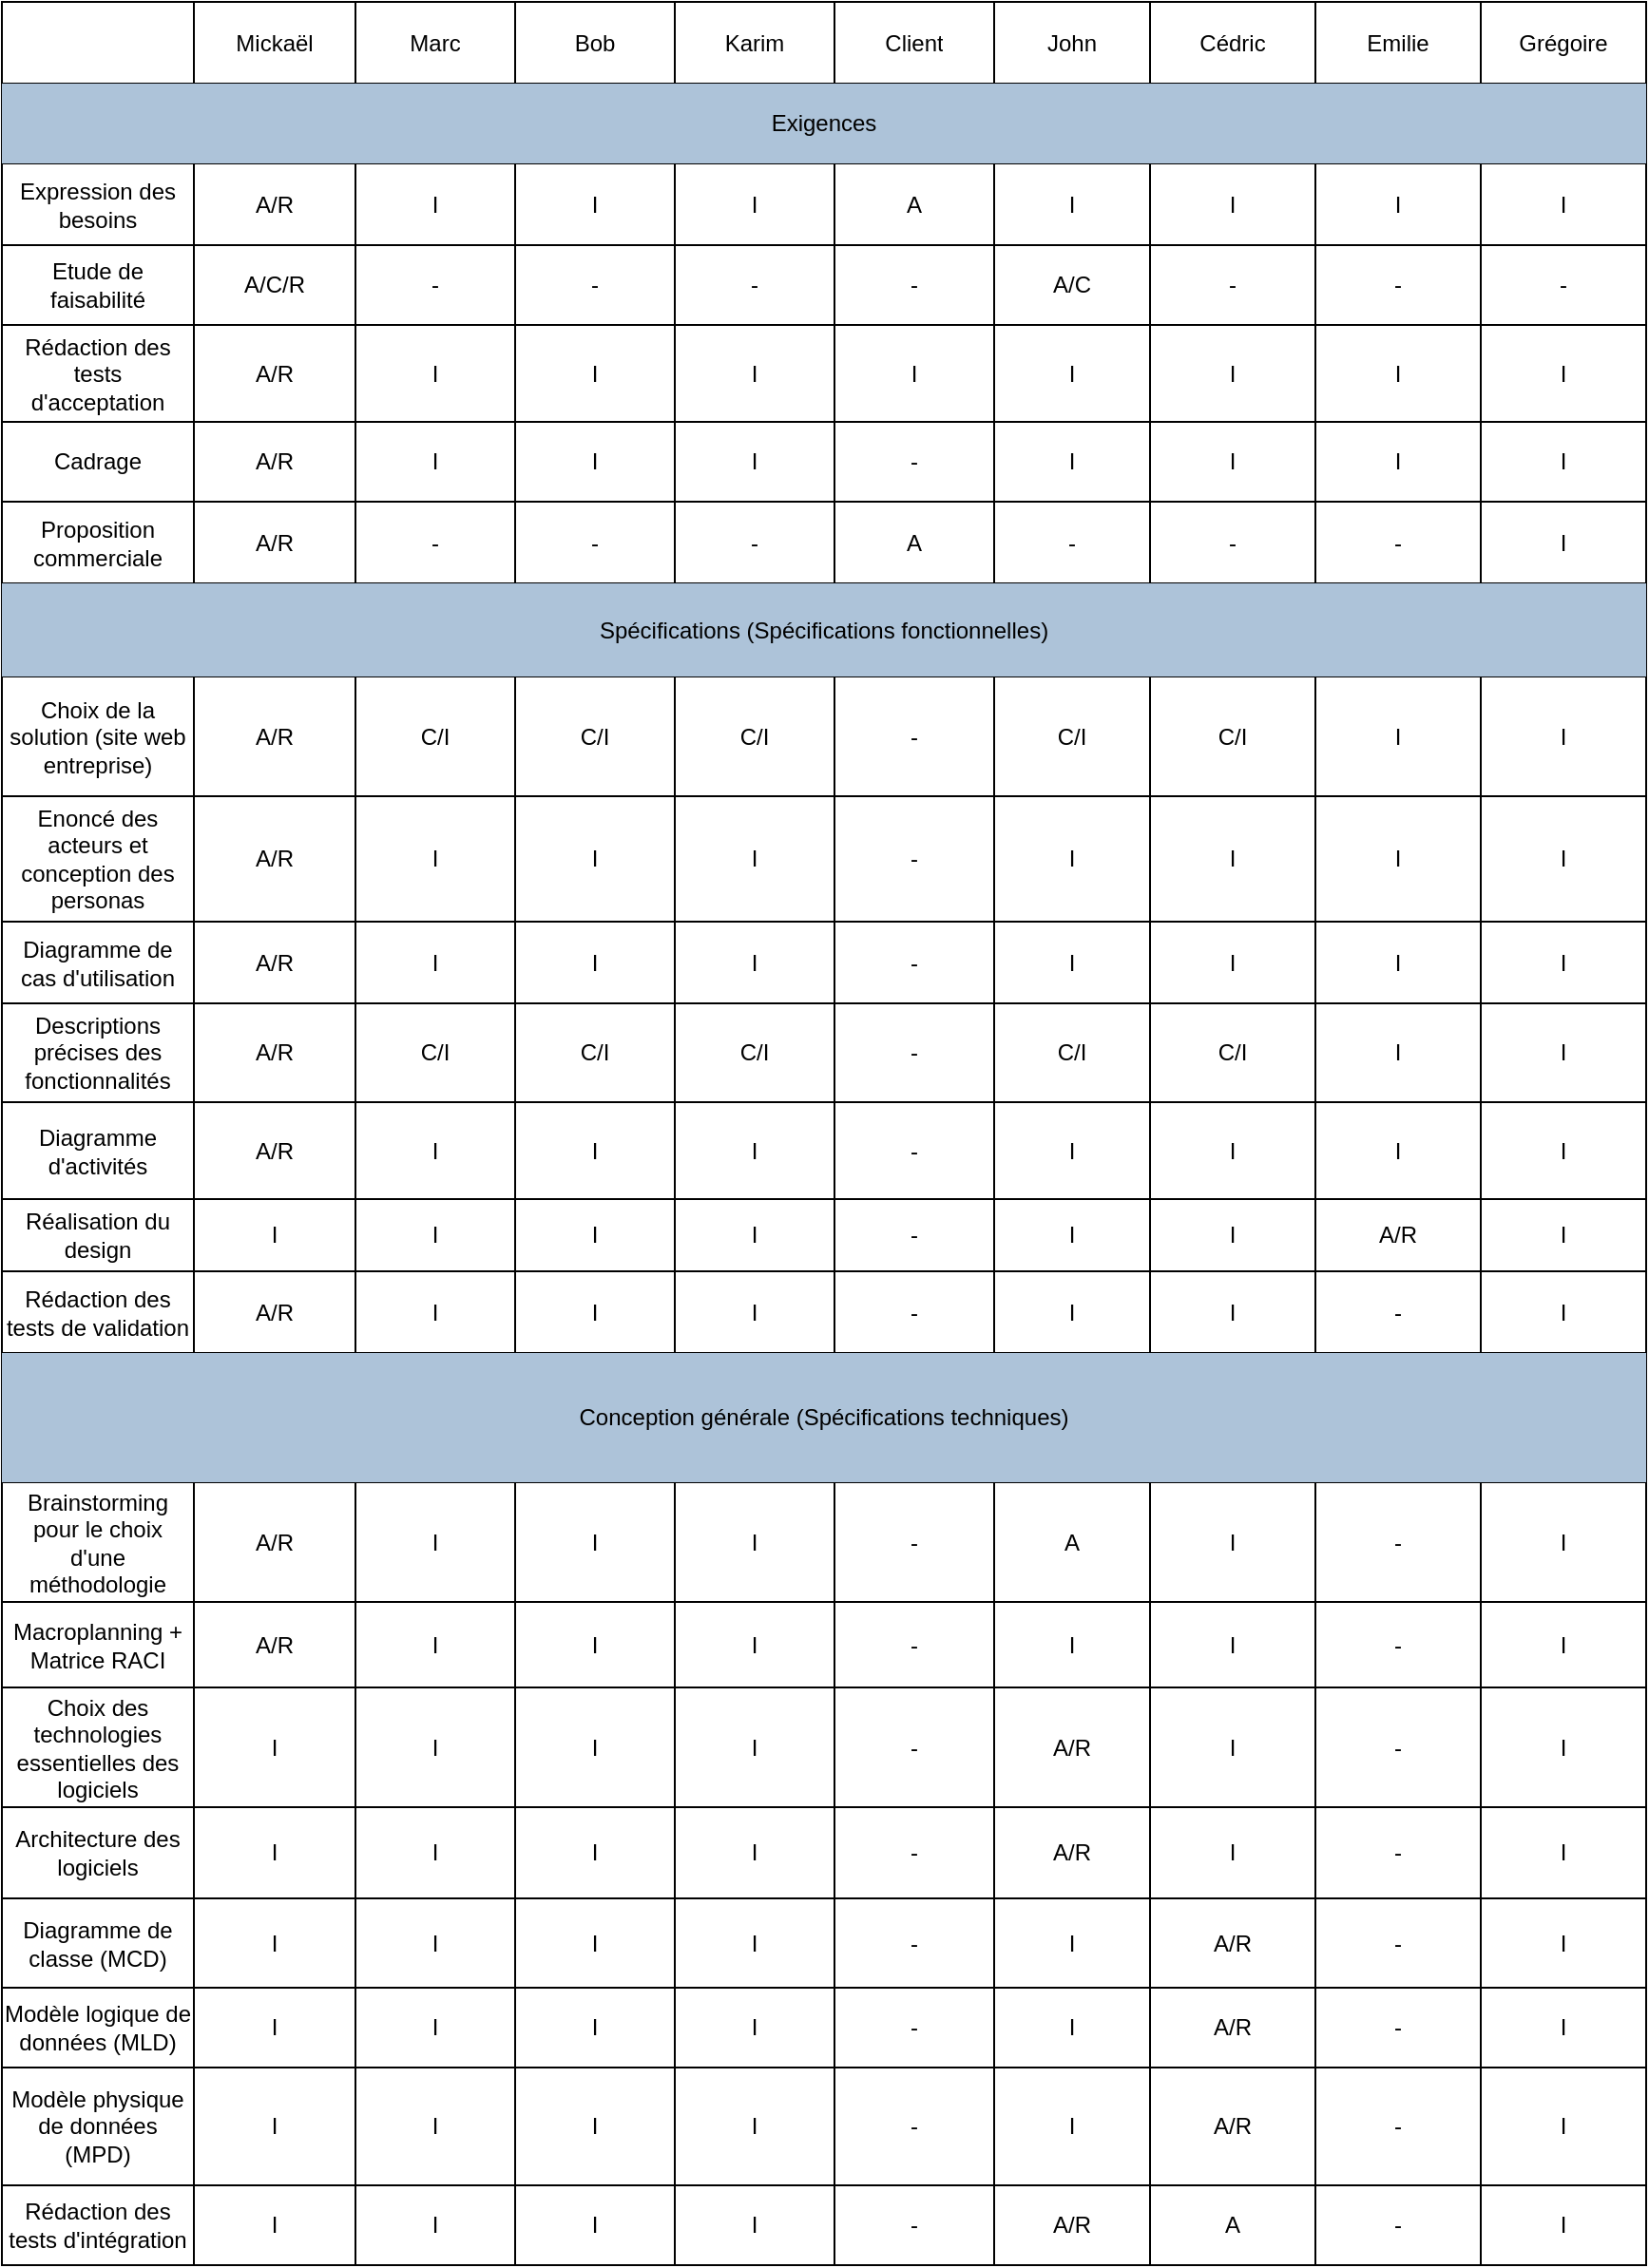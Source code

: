 <mxfile version="20.2.6" type="device"><diagram id="Y7YVGWT3ITOfsEUUF5zD" name="Page-1"><mxGraphModel dx="1426" dy="737" grid="1" gridSize="10" guides="1" tooltips="1" connect="1" arrows="1" fold="1" page="1" pageScale="1" pageWidth="827" pageHeight="1169" math="0" shadow="0"><root><mxCell id="0"/><mxCell id="1" parent="0"/><mxCell id="QkOy9ypCGMWIs44iX85S-1" value="" style="shape=table;startSize=0;container=1;collapsible=0;childLayout=tableLayout;" parent="1" vertex="1"><mxGeometry x="80" y="250" width="865" height="1191" as="geometry"/></mxCell><mxCell id="QkOy9ypCGMWIs44iX85S-2" value="" style="shape=tableRow;horizontal=0;startSize=0;swimlaneHead=0;swimlaneBody=0;top=0;left=0;bottom=0;right=0;collapsible=0;dropTarget=0;fillColor=none;points=[[0,0.5],[1,0.5]];portConstraint=eastwest;" parent="QkOy9ypCGMWIs44iX85S-1" vertex="1"><mxGeometry width="865" height="43" as="geometry"/></mxCell><mxCell id="QkOy9ypCGMWIs44iX85S-3" value="" style="shape=partialRectangle;html=1;whiteSpace=wrap;connectable=0;overflow=hidden;fillColor=none;top=0;left=0;bottom=0;right=0;pointerEvents=1;" parent="QkOy9ypCGMWIs44iX85S-2" vertex="1"><mxGeometry width="101" height="43" as="geometry"><mxRectangle width="101" height="43" as="alternateBounds"/></mxGeometry></mxCell><mxCell id="QkOy9ypCGMWIs44iX85S-4" value="Mickaël" style="shape=partialRectangle;html=1;whiteSpace=wrap;connectable=0;overflow=hidden;fillColor=none;top=0;left=0;bottom=0;right=0;pointerEvents=1;" parent="QkOy9ypCGMWIs44iX85S-2" vertex="1"><mxGeometry x="101" width="85" height="43" as="geometry"><mxRectangle width="85" height="43" as="alternateBounds"/></mxGeometry></mxCell><mxCell id="QkOy9ypCGMWIs44iX85S-6" value="Marc" style="shape=partialRectangle;html=1;whiteSpace=wrap;connectable=0;overflow=hidden;fillColor=none;top=0;left=0;bottom=0;right=0;pointerEvents=1;" parent="QkOy9ypCGMWIs44iX85S-2" vertex="1"><mxGeometry x="186" width="84" height="43" as="geometry"><mxRectangle width="84" height="43" as="alternateBounds"/></mxGeometry></mxCell><mxCell id="m1xEb_BD92_QT2qAAvNS-692" value="Bob" style="shape=partialRectangle;html=1;whiteSpace=wrap;connectable=0;overflow=hidden;fillColor=none;top=0;left=0;bottom=0;right=0;pointerEvents=1;" parent="QkOy9ypCGMWIs44iX85S-2" vertex="1"><mxGeometry x="270" width="84" height="43" as="geometry"><mxRectangle width="84" height="43" as="alternateBounds"/></mxGeometry></mxCell><mxCell id="m1xEb_BD92_QT2qAAvNS-670" value="Karim" style="shape=partialRectangle;html=1;whiteSpace=wrap;connectable=0;overflow=hidden;fillColor=none;top=0;left=0;bottom=0;right=0;pointerEvents=1;" parent="QkOy9ypCGMWIs44iX85S-2" vertex="1"><mxGeometry x="354" width="84" height="43" as="geometry"><mxRectangle width="84" height="43" as="alternateBounds"/></mxGeometry></mxCell><mxCell id="QkOy9ypCGMWIs44iX85S-7" value="Client" style="shape=partialRectangle;html=1;whiteSpace=wrap;connectable=0;overflow=hidden;fillColor=none;top=0;left=0;bottom=0;right=0;pointerEvents=1;" parent="QkOy9ypCGMWIs44iX85S-2" vertex="1"><mxGeometry x="438" width="84" height="43" as="geometry"><mxRectangle width="84" height="43" as="alternateBounds"/></mxGeometry></mxCell><mxCell id="QkOy9ypCGMWIs44iX85S-8" value="John" style="shape=partialRectangle;html=1;whiteSpace=wrap;connectable=0;overflow=hidden;fillColor=none;top=0;left=0;bottom=0;right=0;pointerEvents=1;" parent="QkOy9ypCGMWIs44iX85S-2" vertex="1"><mxGeometry x="522" width="82" height="43" as="geometry"><mxRectangle width="82" height="43" as="alternateBounds"/></mxGeometry></mxCell><mxCell id="QkOy9ypCGMWIs44iX85S-9" value="Cédric" style="shape=partialRectangle;html=1;whiteSpace=wrap;connectable=0;overflow=hidden;fillColor=none;top=0;left=0;bottom=0;right=0;pointerEvents=1;" parent="QkOy9ypCGMWIs44iX85S-2" vertex="1"><mxGeometry x="604" width="87" height="43" as="geometry"><mxRectangle width="87" height="43" as="alternateBounds"/></mxGeometry></mxCell><mxCell id="m1xEb_BD92_QT2qAAvNS-1" value="Emilie" style="shape=partialRectangle;html=1;whiteSpace=wrap;connectable=0;overflow=hidden;fillColor=none;top=0;left=0;bottom=0;right=0;pointerEvents=1;" parent="QkOy9ypCGMWIs44iX85S-2" vertex="1"><mxGeometry x="691" width="87" height="43" as="geometry"><mxRectangle width="87" height="43" as="alternateBounds"/></mxGeometry></mxCell><mxCell id="m1xEb_BD92_QT2qAAvNS-42" value="Grégoire" style="shape=partialRectangle;html=1;whiteSpace=wrap;connectable=0;overflow=hidden;fillColor=none;top=0;left=0;bottom=0;right=0;pointerEvents=1;" parent="QkOy9ypCGMWIs44iX85S-2" vertex="1"><mxGeometry x="778" width="87" height="43" as="geometry"><mxRectangle width="87" height="43" as="alternateBounds"/></mxGeometry></mxCell><mxCell id="QkOy9ypCGMWIs44iX85S-10" value="" style="shape=tableRow;horizontal=0;startSize=0;swimlaneHead=0;swimlaneBody=0;top=0;left=0;bottom=0;right=0;collapsible=0;dropTarget=0;fillColor=none;points=[[0,0.5],[1,0.5]];portConstraint=eastwest;" parent="QkOy9ypCGMWIs44iX85S-1" vertex="1"><mxGeometry y="43" width="865" height="42" as="geometry"/></mxCell><mxCell id="QkOy9ypCGMWIs44iX85S-11" value="&lt;span style=&quot;text-align: left;&quot;&gt;Exigences&lt;/span&gt;" style="shape=partialRectangle;html=1;whiteSpace=wrap;connectable=0;overflow=hidden;fillColor=#ADC3D9;top=0;left=0;bottom=0;right=0;pointerEvents=1;strokeColor=#000000;gradientColor=none;fillStyle=auto;rowspan=1;colspan=10;" parent="QkOy9ypCGMWIs44iX85S-10" vertex="1"><mxGeometry width="865" height="42" as="geometry"><mxRectangle width="101" height="42" as="alternateBounds"/></mxGeometry></mxCell><mxCell id="QkOy9ypCGMWIs44iX85S-12" value="" style="shape=partialRectangle;html=1;whiteSpace=wrap;connectable=0;overflow=hidden;fillColor=#ADC3D9;top=0;left=0;bottom=0;right=0;pointerEvents=1;" parent="QkOy9ypCGMWIs44iX85S-10" vertex="1" visible="0"><mxGeometry x="101" width="85" height="42" as="geometry"><mxRectangle width="85" height="42" as="alternateBounds"/></mxGeometry></mxCell><mxCell id="QkOy9ypCGMWIs44iX85S-14" value="" style="shape=partialRectangle;html=1;whiteSpace=wrap;connectable=0;overflow=hidden;fillColor=#ADC3D9;top=1;left=1;bottom=1;right=1;pointerEvents=1;" parent="QkOy9ypCGMWIs44iX85S-10" vertex="1" visible="0"><mxGeometry x="186" width="84" height="42" as="geometry"><mxRectangle width="84" height="42" as="alternateBounds"/></mxGeometry></mxCell><mxCell id="m1xEb_BD92_QT2qAAvNS-693" value="" style="shape=partialRectangle;html=1;whiteSpace=wrap;connectable=0;overflow=hidden;fillColor=#ADC3D9;top=0;left=0;bottom=0;right=0;pointerEvents=1;" parent="QkOy9ypCGMWIs44iX85S-10" vertex="1" visible="0"><mxGeometry x="270" width="84" height="42" as="geometry"><mxRectangle width="84" height="42" as="alternateBounds"/></mxGeometry></mxCell><mxCell id="m1xEb_BD92_QT2qAAvNS-671" value="" style="shape=partialRectangle;html=1;whiteSpace=wrap;connectable=0;overflow=hidden;fillColor=#ADC3D9;top=0;left=0;bottom=0;right=0;pointerEvents=1;" parent="QkOy9ypCGMWIs44iX85S-10" vertex="1" visible="0"><mxGeometry x="354" width="84" height="42" as="geometry"><mxRectangle width="84" height="42" as="alternateBounds"/></mxGeometry></mxCell><mxCell id="QkOy9ypCGMWIs44iX85S-15" value="" style="shape=partialRectangle;html=1;whiteSpace=wrap;connectable=0;overflow=hidden;fillColor=#ADC3D9;top=0;left=0;bottom=0;right=0;pointerEvents=1;" parent="QkOy9ypCGMWIs44iX85S-10" vertex="1" visible="0"><mxGeometry x="438" width="84" height="42" as="geometry"><mxRectangle width="84" height="42" as="alternateBounds"/></mxGeometry></mxCell><mxCell id="QkOy9ypCGMWIs44iX85S-16" value="" style="shape=partialRectangle;html=1;whiteSpace=wrap;connectable=0;overflow=hidden;fillColor=#ADC3D9;top=0;left=0;bottom=0;right=0;pointerEvents=1;" parent="QkOy9ypCGMWIs44iX85S-10" vertex="1" visible="0"><mxGeometry x="522" width="82" height="42" as="geometry"><mxRectangle width="82" height="42" as="alternateBounds"/></mxGeometry></mxCell><mxCell id="QkOy9ypCGMWIs44iX85S-17" value="" style="shape=partialRectangle;html=1;whiteSpace=wrap;connectable=0;overflow=hidden;fillColor=#ADC3D9;top=0;left=0;bottom=0;right=0;pointerEvents=1;" parent="QkOy9ypCGMWIs44iX85S-10" vertex="1" visible="0"><mxGeometry x="604" width="87" height="42" as="geometry"><mxRectangle width="87" height="42" as="alternateBounds"/></mxGeometry></mxCell><mxCell id="m1xEb_BD92_QT2qAAvNS-2" value="" style="shape=partialRectangle;html=1;whiteSpace=wrap;connectable=0;overflow=hidden;fillColor=#ADC3D9;top=0;left=0;bottom=0;right=0;pointerEvents=1;" parent="QkOy9ypCGMWIs44iX85S-10" vertex="1" visible="0"><mxGeometry x="691" width="87" height="42" as="geometry"><mxRectangle width="87" height="42" as="alternateBounds"/></mxGeometry></mxCell><mxCell id="m1xEb_BD92_QT2qAAvNS-43" value="" style="shape=partialRectangle;html=1;whiteSpace=wrap;connectable=0;overflow=hidden;fillColor=#ADC3D9;top=0;left=0;bottom=0;right=0;pointerEvents=1;" parent="QkOy9ypCGMWIs44iX85S-10" vertex="1" visible="0"><mxGeometry x="778" width="87" height="42" as="geometry"><mxRectangle width="87" height="42" as="alternateBounds"/></mxGeometry></mxCell><mxCell id="QkOy9ypCGMWIs44iX85S-18" value="" style="shape=tableRow;horizontal=0;startSize=0;swimlaneHead=0;swimlaneBody=0;top=0;left=0;bottom=0;right=0;collapsible=0;dropTarget=0;fillColor=none;points=[[0,0.5],[1,0.5]];portConstraint=eastwest;" parent="QkOy9ypCGMWIs44iX85S-1" vertex="1"><mxGeometry y="85" width="865" height="43" as="geometry"/></mxCell><mxCell id="QkOy9ypCGMWIs44iX85S-19" value="&lt;span style=&quot;text-align: left;&quot;&gt;Expression des besoins&lt;/span&gt;" style="shape=partialRectangle;html=1;whiteSpace=wrap;connectable=0;overflow=hidden;fillColor=none;top=0;left=0;bottom=0;right=0;pointerEvents=1;" parent="QkOy9ypCGMWIs44iX85S-18" vertex="1"><mxGeometry width="101" height="43" as="geometry"><mxRectangle width="101" height="43" as="alternateBounds"/></mxGeometry></mxCell><mxCell id="QkOy9ypCGMWIs44iX85S-20" value="A/R" style="shape=partialRectangle;html=1;whiteSpace=wrap;connectable=0;overflow=hidden;fillColor=none;top=0;left=0;bottom=0;right=0;pointerEvents=1;" parent="QkOy9ypCGMWIs44iX85S-18" vertex="1"><mxGeometry x="101" width="85" height="43" as="geometry"><mxRectangle width="85" height="43" as="alternateBounds"/></mxGeometry></mxCell><mxCell id="QkOy9ypCGMWIs44iX85S-22" value="I" style="shape=partialRectangle;html=1;whiteSpace=wrap;connectable=0;overflow=hidden;fillColor=none;top=0;left=0;bottom=0;right=0;pointerEvents=1;" parent="QkOy9ypCGMWIs44iX85S-18" vertex="1"><mxGeometry x="186" width="84" height="43" as="geometry"><mxRectangle width="84" height="43" as="alternateBounds"/></mxGeometry></mxCell><mxCell id="m1xEb_BD92_QT2qAAvNS-694" value="I" style="shape=partialRectangle;html=1;whiteSpace=wrap;connectable=0;overflow=hidden;fillColor=none;top=0;left=0;bottom=0;right=0;pointerEvents=1;" parent="QkOy9ypCGMWIs44iX85S-18" vertex="1"><mxGeometry x="270" width="84" height="43" as="geometry"><mxRectangle width="84" height="43" as="alternateBounds"/></mxGeometry></mxCell><mxCell id="m1xEb_BD92_QT2qAAvNS-672" value="I" style="shape=partialRectangle;html=1;whiteSpace=wrap;connectable=0;overflow=hidden;fillColor=none;top=0;left=0;bottom=0;right=0;pointerEvents=1;" parent="QkOy9ypCGMWIs44iX85S-18" vertex="1"><mxGeometry x="354" width="84" height="43" as="geometry"><mxRectangle width="84" height="43" as="alternateBounds"/></mxGeometry></mxCell><mxCell id="QkOy9ypCGMWIs44iX85S-23" value="A" style="shape=partialRectangle;html=1;whiteSpace=wrap;connectable=0;overflow=hidden;fillColor=none;top=0;left=0;bottom=0;right=0;pointerEvents=1;" parent="QkOy9ypCGMWIs44iX85S-18" vertex="1"><mxGeometry x="438" width="84" height="43" as="geometry"><mxRectangle width="84" height="43" as="alternateBounds"/></mxGeometry></mxCell><mxCell id="QkOy9ypCGMWIs44iX85S-24" value="I" style="shape=partialRectangle;html=1;whiteSpace=wrap;connectable=0;overflow=hidden;fillColor=none;top=0;left=0;bottom=0;right=0;pointerEvents=1;" parent="QkOy9ypCGMWIs44iX85S-18" vertex="1"><mxGeometry x="522" width="82" height="43" as="geometry"><mxRectangle width="82" height="43" as="alternateBounds"/></mxGeometry></mxCell><mxCell id="QkOy9ypCGMWIs44iX85S-25" value="I" style="shape=partialRectangle;html=1;whiteSpace=wrap;connectable=0;overflow=hidden;fillColor=none;top=0;left=0;bottom=0;right=0;pointerEvents=1;" parent="QkOy9ypCGMWIs44iX85S-18" vertex="1"><mxGeometry x="604" width="87" height="43" as="geometry"><mxRectangle width="87" height="43" as="alternateBounds"/></mxGeometry></mxCell><mxCell id="m1xEb_BD92_QT2qAAvNS-3" value="I" style="shape=partialRectangle;html=1;whiteSpace=wrap;connectable=0;overflow=hidden;fillColor=none;top=0;left=0;bottom=0;right=0;pointerEvents=1;" parent="QkOy9ypCGMWIs44iX85S-18" vertex="1"><mxGeometry x="691" width="87" height="43" as="geometry"><mxRectangle width="87" height="43" as="alternateBounds"/></mxGeometry></mxCell><mxCell id="m1xEb_BD92_QT2qAAvNS-44" value="I" style="shape=partialRectangle;html=1;whiteSpace=wrap;connectable=0;overflow=hidden;fillColor=none;top=0;left=0;bottom=0;right=0;pointerEvents=1;" parent="QkOy9ypCGMWIs44iX85S-18" vertex="1"><mxGeometry x="778" width="87" height="43" as="geometry"><mxRectangle width="87" height="43" as="alternateBounds"/></mxGeometry></mxCell><mxCell id="QkOy9ypCGMWIs44iX85S-26" value="" style="shape=tableRow;horizontal=0;startSize=0;swimlaneHead=0;swimlaneBody=0;top=0;left=0;bottom=0;right=0;collapsible=0;dropTarget=0;fillColor=none;points=[[0,0.5],[1,0.5]];portConstraint=eastwest;" parent="QkOy9ypCGMWIs44iX85S-1" vertex="1"><mxGeometry y="128" width="865" height="42" as="geometry"/></mxCell><mxCell id="QkOy9ypCGMWIs44iX85S-27" value="&lt;span style=&quot;text-align: left;&quot;&gt;Etude de faisabilité&lt;/span&gt;" style="shape=partialRectangle;html=1;whiteSpace=wrap;connectable=0;overflow=hidden;fillColor=none;top=0;left=0;bottom=0;right=0;pointerEvents=1;" parent="QkOy9ypCGMWIs44iX85S-26" vertex="1"><mxGeometry width="101" height="42" as="geometry"><mxRectangle width="101" height="42" as="alternateBounds"/></mxGeometry></mxCell><mxCell id="QkOy9ypCGMWIs44iX85S-28" value="A/C/R" style="shape=partialRectangle;html=1;whiteSpace=wrap;connectable=0;overflow=hidden;fillColor=none;top=0;left=0;bottom=0;right=0;pointerEvents=1;" parent="QkOy9ypCGMWIs44iX85S-26" vertex="1"><mxGeometry x="101" width="85" height="42" as="geometry"><mxRectangle width="85" height="42" as="alternateBounds"/></mxGeometry></mxCell><mxCell id="QkOy9ypCGMWIs44iX85S-30" value="-" style="shape=partialRectangle;html=1;whiteSpace=wrap;connectable=0;overflow=hidden;fillColor=none;top=0;left=0;bottom=0;right=0;pointerEvents=1;" parent="QkOy9ypCGMWIs44iX85S-26" vertex="1"><mxGeometry x="186" width="84" height="42" as="geometry"><mxRectangle width="84" height="42" as="alternateBounds"/></mxGeometry></mxCell><mxCell id="m1xEb_BD92_QT2qAAvNS-695" value="-" style="shape=partialRectangle;html=1;whiteSpace=wrap;connectable=0;overflow=hidden;fillColor=none;top=0;left=0;bottom=0;right=0;pointerEvents=1;" parent="QkOy9ypCGMWIs44iX85S-26" vertex="1"><mxGeometry x="270" width="84" height="42" as="geometry"><mxRectangle width="84" height="42" as="alternateBounds"/></mxGeometry></mxCell><mxCell id="m1xEb_BD92_QT2qAAvNS-673" value="-" style="shape=partialRectangle;html=1;whiteSpace=wrap;connectable=0;overflow=hidden;fillColor=none;top=0;left=0;bottom=0;right=0;pointerEvents=1;" parent="QkOy9ypCGMWIs44iX85S-26" vertex="1"><mxGeometry x="354" width="84" height="42" as="geometry"><mxRectangle width="84" height="42" as="alternateBounds"/></mxGeometry></mxCell><mxCell id="QkOy9ypCGMWIs44iX85S-31" value="-" style="shape=partialRectangle;html=1;whiteSpace=wrap;connectable=0;overflow=hidden;fillColor=none;top=0;left=0;bottom=0;right=0;pointerEvents=1;" parent="QkOy9ypCGMWIs44iX85S-26" vertex="1"><mxGeometry x="438" width="84" height="42" as="geometry"><mxRectangle width="84" height="42" as="alternateBounds"/></mxGeometry></mxCell><mxCell id="QkOy9ypCGMWIs44iX85S-32" value="A/C" style="shape=partialRectangle;html=1;whiteSpace=wrap;connectable=0;overflow=hidden;fillColor=none;top=0;left=0;bottom=0;right=0;pointerEvents=1;" parent="QkOy9ypCGMWIs44iX85S-26" vertex="1"><mxGeometry x="522" width="82" height="42" as="geometry"><mxRectangle width="82" height="42" as="alternateBounds"/></mxGeometry></mxCell><mxCell id="QkOy9ypCGMWIs44iX85S-33" value="-" style="shape=partialRectangle;html=1;whiteSpace=wrap;connectable=0;overflow=hidden;fillColor=none;top=0;left=0;bottom=0;right=0;pointerEvents=1;" parent="QkOy9ypCGMWIs44iX85S-26" vertex="1"><mxGeometry x="604" width="87" height="42" as="geometry"><mxRectangle width="87" height="42" as="alternateBounds"/></mxGeometry></mxCell><mxCell id="m1xEb_BD92_QT2qAAvNS-4" value="-" style="shape=partialRectangle;html=1;whiteSpace=wrap;connectable=0;overflow=hidden;fillColor=none;top=0;left=0;bottom=0;right=0;pointerEvents=1;" parent="QkOy9ypCGMWIs44iX85S-26" vertex="1"><mxGeometry x="691" width="87" height="42" as="geometry"><mxRectangle width="87" height="42" as="alternateBounds"/></mxGeometry></mxCell><mxCell id="m1xEb_BD92_QT2qAAvNS-45" value="-" style="shape=partialRectangle;html=1;whiteSpace=wrap;connectable=0;overflow=hidden;fillColor=none;top=0;left=0;bottom=0;right=0;pointerEvents=1;" parent="QkOy9ypCGMWIs44iX85S-26" vertex="1"><mxGeometry x="778" width="87" height="42" as="geometry"><mxRectangle width="87" height="42" as="alternateBounds"/></mxGeometry></mxCell><mxCell id="QkOy9ypCGMWIs44iX85S-34" value="" style="shape=tableRow;horizontal=0;startSize=0;swimlaneHead=0;swimlaneBody=0;top=0;left=0;bottom=0;right=0;collapsible=0;dropTarget=0;fillColor=none;points=[[0,0.5],[1,0.5]];portConstraint=eastwest;perimeterSpacing=0;swimlaneLine=1;" parent="QkOy9ypCGMWIs44iX85S-1" vertex="1"><mxGeometry y="170" width="865" height="51" as="geometry"/></mxCell><mxCell id="QkOy9ypCGMWIs44iX85S-35" value="&lt;span style=&quot;text-align: left;&quot;&gt;Rédaction des tests d'acceptation&lt;/span&gt;" style="shape=partialRectangle;html=1;whiteSpace=wrap;connectable=0;overflow=hidden;fillColor=none;top=0;left=0;bottom=0;right=0;pointerEvents=1;" parent="QkOy9ypCGMWIs44iX85S-34" vertex="1"><mxGeometry width="101" height="51" as="geometry"><mxRectangle width="101" height="51" as="alternateBounds"/></mxGeometry></mxCell><mxCell id="QkOy9ypCGMWIs44iX85S-36" value="A/R" style="shape=partialRectangle;html=1;whiteSpace=wrap;connectable=0;overflow=hidden;fillColor=none;top=0;left=0;bottom=0;right=0;pointerEvents=1;" parent="QkOy9ypCGMWIs44iX85S-34" vertex="1"><mxGeometry x="101" width="85" height="51" as="geometry"><mxRectangle width="85" height="51" as="alternateBounds"/></mxGeometry></mxCell><mxCell id="QkOy9ypCGMWIs44iX85S-38" value="I" style="shape=partialRectangle;html=1;whiteSpace=wrap;connectable=0;overflow=hidden;fillColor=none;top=0;left=0;bottom=0;right=0;pointerEvents=1;" parent="QkOy9ypCGMWIs44iX85S-34" vertex="1"><mxGeometry x="186" width="84" height="51" as="geometry"><mxRectangle width="84" height="51" as="alternateBounds"/></mxGeometry></mxCell><mxCell id="m1xEb_BD92_QT2qAAvNS-696" value="I" style="shape=partialRectangle;html=1;whiteSpace=wrap;connectable=0;overflow=hidden;fillColor=none;top=0;left=0;bottom=0;right=0;pointerEvents=1;" parent="QkOy9ypCGMWIs44iX85S-34" vertex="1"><mxGeometry x="270" width="84" height="51" as="geometry"><mxRectangle width="84" height="51" as="alternateBounds"/></mxGeometry></mxCell><mxCell id="m1xEb_BD92_QT2qAAvNS-674" value="I" style="shape=partialRectangle;html=1;whiteSpace=wrap;connectable=0;overflow=hidden;fillColor=none;top=0;left=0;bottom=0;right=0;pointerEvents=1;" parent="QkOy9ypCGMWIs44iX85S-34" vertex="1"><mxGeometry x="354" width="84" height="51" as="geometry"><mxRectangle width="84" height="51" as="alternateBounds"/></mxGeometry></mxCell><mxCell id="QkOy9ypCGMWIs44iX85S-39" value="I" style="shape=partialRectangle;html=1;whiteSpace=wrap;connectable=0;overflow=hidden;fillColor=none;top=0;left=0;bottom=0;right=0;pointerEvents=1;" parent="QkOy9ypCGMWIs44iX85S-34" vertex="1"><mxGeometry x="438" width="84" height="51" as="geometry"><mxRectangle width="84" height="51" as="alternateBounds"/></mxGeometry></mxCell><mxCell id="QkOy9ypCGMWIs44iX85S-40" value="I" style="shape=partialRectangle;html=1;whiteSpace=wrap;connectable=0;overflow=hidden;fillColor=none;top=0;left=0;bottom=0;right=0;pointerEvents=1;" parent="QkOy9ypCGMWIs44iX85S-34" vertex="1"><mxGeometry x="522" width="82" height="51" as="geometry"><mxRectangle width="82" height="51" as="alternateBounds"/></mxGeometry></mxCell><mxCell id="QkOy9ypCGMWIs44iX85S-41" value="I" style="shape=partialRectangle;html=1;whiteSpace=wrap;connectable=0;overflow=hidden;fillColor=none;top=0;left=0;bottom=0;right=0;pointerEvents=1;" parent="QkOy9ypCGMWIs44iX85S-34" vertex="1"><mxGeometry x="604" width="87" height="51" as="geometry"><mxRectangle width="87" height="51" as="alternateBounds"/></mxGeometry></mxCell><mxCell id="m1xEb_BD92_QT2qAAvNS-5" value="I" style="shape=partialRectangle;html=1;whiteSpace=wrap;connectable=0;overflow=hidden;fillColor=none;top=0;left=0;bottom=0;right=0;pointerEvents=1;" parent="QkOy9ypCGMWIs44iX85S-34" vertex="1"><mxGeometry x="691" width="87" height="51" as="geometry"><mxRectangle width="87" height="51" as="alternateBounds"/></mxGeometry></mxCell><mxCell id="m1xEb_BD92_QT2qAAvNS-46" value="I" style="shape=partialRectangle;html=1;whiteSpace=wrap;connectable=0;overflow=hidden;fillColor=none;top=0;left=0;bottom=0;right=0;pointerEvents=1;" parent="QkOy9ypCGMWIs44iX85S-34" vertex="1"><mxGeometry x="778" width="87" height="51" as="geometry"><mxRectangle width="87" height="51" as="alternateBounds"/></mxGeometry></mxCell><mxCell id="QkOy9ypCGMWIs44iX85S-42" value="" style="shape=tableRow;horizontal=0;startSize=0;swimlaneHead=0;swimlaneBody=0;top=0;left=0;bottom=0;right=0;collapsible=0;dropTarget=0;fillColor=none;points=[[0,0.5],[1,0.5]];portConstraint=eastwest;" parent="QkOy9ypCGMWIs44iX85S-1" vertex="1"><mxGeometry y="221" width="865" height="42" as="geometry"/></mxCell><mxCell id="QkOy9ypCGMWIs44iX85S-43" value="&lt;span style=&quot;text-align: left;&quot;&gt;Cadrage&lt;/span&gt;" style="shape=partialRectangle;html=1;whiteSpace=wrap;connectable=0;overflow=hidden;fillColor=none;top=0;left=0;bottom=0;right=0;pointerEvents=1;" parent="QkOy9ypCGMWIs44iX85S-42" vertex="1"><mxGeometry width="101" height="42" as="geometry"><mxRectangle width="101" height="42" as="alternateBounds"/></mxGeometry></mxCell><mxCell id="QkOy9ypCGMWIs44iX85S-44" value="A/R" style="shape=partialRectangle;html=1;whiteSpace=wrap;connectable=0;overflow=hidden;fillColor=none;top=0;left=0;bottom=0;right=0;pointerEvents=1;" parent="QkOy9ypCGMWIs44iX85S-42" vertex="1"><mxGeometry x="101" width="85" height="42" as="geometry"><mxRectangle width="85" height="42" as="alternateBounds"/></mxGeometry></mxCell><mxCell id="QkOy9ypCGMWIs44iX85S-46" value="I" style="shape=partialRectangle;html=1;whiteSpace=wrap;connectable=0;overflow=hidden;fillColor=none;top=0;left=0;bottom=0;right=0;pointerEvents=1;" parent="QkOy9ypCGMWIs44iX85S-42" vertex="1"><mxGeometry x="186" width="84" height="42" as="geometry"><mxRectangle width="84" height="42" as="alternateBounds"/></mxGeometry></mxCell><mxCell id="m1xEb_BD92_QT2qAAvNS-697" value="I" style="shape=partialRectangle;html=1;whiteSpace=wrap;connectable=0;overflow=hidden;fillColor=none;top=0;left=0;bottom=0;right=0;pointerEvents=1;" parent="QkOy9ypCGMWIs44iX85S-42" vertex="1"><mxGeometry x="270" width="84" height="42" as="geometry"><mxRectangle width="84" height="42" as="alternateBounds"/></mxGeometry></mxCell><mxCell id="m1xEb_BD92_QT2qAAvNS-675" value="I" style="shape=partialRectangle;html=1;whiteSpace=wrap;connectable=0;overflow=hidden;fillColor=none;top=0;left=0;bottom=0;right=0;pointerEvents=1;" parent="QkOy9ypCGMWIs44iX85S-42" vertex="1"><mxGeometry x="354" width="84" height="42" as="geometry"><mxRectangle width="84" height="42" as="alternateBounds"/></mxGeometry></mxCell><mxCell id="QkOy9ypCGMWIs44iX85S-47" value="-" style="shape=partialRectangle;html=1;whiteSpace=wrap;connectable=0;overflow=hidden;fillColor=none;top=0;left=0;bottom=0;right=0;pointerEvents=1;" parent="QkOy9ypCGMWIs44iX85S-42" vertex="1"><mxGeometry x="438" width="84" height="42" as="geometry"><mxRectangle width="84" height="42" as="alternateBounds"/></mxGeometry></mxCell><mxCell id="QkOy9ypCGMWIs44iX85S-48" value="I" style="shape=partialRectangle;html=1;whiteSpace=wrap;connectable=0;overflow=hidden;fillColor=none;top=0;left=0;bottom=0;right=0;pointerEvents=1;" parent="QkOy9ypCGMWIs44iX85S-42" vertex="1"><mxGeometry x="522" width="82" height="42" as="geometry"><mxRectangle width="82" height="42" as="alternateBounds"/></mxGeometry></mxCell><mxCell id="QkOy9ypCGMWIs44iX85S-49" value="I" style="shape=partialRectangle;html=1;whiteSpace=wrap;connectable=0;overflow=hidden;fillColor=none;top=0;left=0;bottom=0;right=0;pointerEvents=1;" parent="QkOy9ypCGMWIs44iX85S-42" vertex="1"><mxGeometry x="604" width="87" height="42" as="geometry"><mxRectangle width="87" height="42" as="alternateBounds"/></mxGeometry></mxCell><mxCell id="m1xEb_BD92_QT2qAAvNS-6" value="I" style="shape=partialRectangle;html=1;whiteSpace=wrap;connectable=0;overflow=hidden;fillColor=none;top=0;left=0;bottom=0;right=0;pointerEvents=1;" parent="QkOy9ypCGMWIs44iX85S-42" vertex="1"><mxGeometry x="691" width="87" height="42" as="geometry"><mxRectangle width="87" height="42" as="alternateBounds"/></mxGeometry></mxCell><mxCell id="m1xEb_BD92_QT2qAAvNS-47" value="I" style="shape=partialRectangle;html=1;whiteSpace=wrap;connectable=0;overflow=hidden;fillColor=none;top=0;left=0;bottom=0;right=0;pointerEvents=1;" parent="QkOy9ypCGMWIs44iX85S-42" vertex="1"><mxGeometry x="778" width="87" height="42" as="geometry"><mxRectangle width="87" height="42" as="alternateBounds"/></mxGeometry></mxCell><mxCell id="QkOy9ypCGMWIs44iX85S-50" value="" style="shape=tableRow;horizontal=0;startSize=0;swimlaneHead=0;swimlaneBody=0;top=0;left=0;bottom=0;right=0;collapsible=0;dropTarget=0;fillColor=none;points=[[0,0.5],[1,0.5]];portConstraint=eastwest;" parent="QkOy9ypCGMWIs44iX85S-1" vertex="1"><mxGeometry y="263" width="865" height="43" as="geometry"/></mxCell><mxCell id="QkOy9ypCGMWIs44iX85S-51" value="&lt;span style=&quot;text-align: left;&quot;&gt;Proposition commerciale&lt;/span&gt;" style="shape=partialRectangle;html=1;whiteSpace=wrap;connectable=0;overflow=hidden;fillColor=none;top=0;left=0;bottom=0;right=0;pointerEvents=1;" parent="QkOy9ypCGMWIs44iX85S-50" vertex="1"><mxGeometry width="101" height="43" as="geometry"><mxRectangle width="101" height="43" as="alternateBounds"/></mxGeometry></mxCell><mxCell id="QkOy9ypCGMWIs44iX85S-52" value="A/R" style="shape=partialRectangle;html=1;whiteSpace=wrap;connectable=0;overflow=hidden;fillColor=none;top=0;left=0;bottom=0;right=0;pointerEvents=1;" parent="QkOy9ypCGMWIs44iX85S-50" vertex="1"><mxGeometry x="101" width="85" height="43" as="geometry"><mxRectangle width="85" height="43" as="alternateBounds"/></mxGeometry></mxCell><mxCell id="QkOy9ypCGMWIs44iX85S-54" value="-" style="shape=partialRectangle;html=1;whiteSpace=wrap;connectable=0;overflow=hidden;fillColor=none;top=0;left=0;bottom=0;right=0;pointerEvents=1;" parent="QkOy9ypCGMWIs44iX85S-50" vertex="1"><mxGeometry x="186" width="84" height="43" as="geometry"><mxRectangle width="84" height="43" as="alternateBounds"/></mxGeometry></mxCell><mxCell id="m1xEb_BD92_QT2qAAvNS-698" value="-" style="shape=partialRectangle;html=1;whiteSpace=wrap;connectable=0;overflow=hidden;fillColor=none;top=0;left=0;bottom=0;right=0;pointerEvents=1;" parent="QkOy9ypCGMWIs44iX85S-50" vertex="1"><mxGeometry x="270" width="84" height="43" as="geometry"><mxRectangle width="84" height="43" as="alternateBounds"/></mxGeometry></mxCell><mxCell id="m1xEb_BD92_QT2qAAvNS-676" value="-" style="shape=partialRectangle;html=1;whiteSpace=wrap;connectable=0;overflow=hidden;fillColor=none;top=0;left=0;bottom=0;right=0;pointerEvents=1;" parent="QkOy9ypCGMWIs44iX85S-50" vertex="1"><mxGeometry x="354" width="84" height="43" as="geometry"><mxRectangle width="84" height="43" as="alternateBounds"/></mxGeometry></mxCell><mxCell id="QkOy9ypCGMWIs44iX85S-55" value="A" style="shape=partialRectangle;html=1;whiteSpace=wrap;connectable=0;overflow=hidden;fillColor=none;top=0;left=0;bottom=0;right=0;pointerEvents=1;" parent="QkOy9ypCGMWIs44iX85S-50" vertex="1"><mxGeometry x="438" width="84" height="43" as="geometry"><mxRectangle width="84" height="43" as="alternateBounds"/></mxGeometry></mxCell><mxCell id="QkOy9ypCGMWIs44iX85S-56" value="-" style="shape=partialRectangle;html=1;whiteSpace=wrap;connectable=0;overflow=hidden;fillColor=none;top=0;left=0;bottom=0;right=0;pointerEvents=1;" parent="QkOy9ypCGMWIs44iX85S-50" vertex="1"><mxGeometry x="522" width="82" height="43" as="geometry"><mxRectangle width="82" height="43" as="alternateBounds"/></mxGeometry></mxCell><mxCell id="QkOy9ypCGMWIs44iX85S-57" value="-" style="shape=partialRectangle;html=1;whiteSpace=wrap;connectable=0;overflow=hidden;fillColor=none;top=0;left=0;bottom=0;right=0;pointerEvents=1;" parent="QkOy9ypCGMWIs44iX85S-50" vertex="1"><mxGeometry x="604" width="87" height="43" as="geometry"><mxRectangle width="87" height="43" as="alternateBounds"/></mxGeometry></mxCell><mxCell id="m1xEb_BD92_QT2qAAvNS-7" value="-" style="shape=partialRectangle;html=1;whiteSpace=wrap;connectable=0;overflow=hidden;fillColor=none;top=0;left=0;bottom=0;right=0;pointerEvents=1;" parent="QkOy9ypCGMWIs44iX85S-50" vertex="1"><mxGeometry x="691" width="87" height="43" as="geometry"><mxRectangle width="87" height="43" as="alternateBounds"/></mxGeometry></mxCell><mxCell id="m1xEb_BD92_QT2qAAvNS-48" value="I" style="shape=partialRectangle;html=1;whiteSpace=wrap;connectable=0;overflow=hidden;fillColor=none;top=0;left=0;bottom=0;right=0;pointerEvents=1;" parent="QkOy9ypCGMWIs44iX85S-50" vertex="1"><mxGeometry x="778" width="87" height="43" as="geometry"><mxRectangle width="87" height="43" as="alternateBounds"/></mxGeometry></mxCell><mxCell id="QkOy9ypCGMWIs44iX85S-58" value="" style="shape=tableRow;horizontal=0;startSize=0;swimlaneHead=0;swimlaneBody=0;top=0;left=0;bottom=0;right=0;collapsible=0;dropTarget=0;fillColor=none;points=[[0,0.5],[1,0.5]];portConstraint=eastwest;" parent="QkOy9ypCGMWIs44iX85S-1" vertex="1"><mxGeometry y="306" width="865" height="49" as="geometry"/></mxCell><mxCell id="QkOy9ypCGMWIs44iX85S-59" value="&lt;span style=&quot;text-align: left;&quot;&gt;Spécifications (Spécifications fonctionnelles)&lt;/span&gt;" style="shape=partialRectangle;html=1;whiteSpace=wrap;connectable=0;overflow=hidden;fillColor=#ADC3D9;top=0;left=0;bottom=0;right=0;pointerEvents=1;rowspan=1;colspan=10;" parent="QkOy9ypCGMWIs44iX85S-58" vertex="1"><mxGeometry width="865" height="49" as="geometry"><mxRectangle width="101" height="49" as="alternateBounds"/></mxGeometry></mxCell><mxCell id="QkOy9ypCGMWIs44iX85S-60" value="" style="shape=partialRectangle;html=1;whiteSpace=wrap;connectable=0;overflow=hidden;fillColor=#ADC3D9;top=0;left=0;bottom=0;right=0;pointerEvents=1;" parent="QkOy9ypCGMWIs44iX85S-58" vertex="1" visible="0"><mxGeometry x="101" width="85" height="49" as="geometry"><mxRectangle width="85" height="49" as="alternateBounds"/></mxGeometry></mxCell><mxCell id="QkOy9ypCGMWIs44iX85S-62" value="" style="shape=partialRectangle;html=1;whiteSpace=wrap;connectable=0;overflow=hidden;fillColor=#ADC3D9;top=0;left=0;bottom=0;right=0;pointerEvents=1;" parent="QkOy9ypCGMWIs44iX85S-58" vertex="1" visible="0"><mxGeometry x="186" width="84" height="49" as="geometry"><mxRectangle width="84" height="49" as="alternateBounds"/></mxGeometry></mxCell><mxCell id="m1xEb_BD92_QT2qAAvNS-699" value="" style="shape=partialRectangle;html=1;whiteSpace=wrap;connectable=0;overflow=hidden;fillColor=#ADC3D9;top=0;left=0;bottom=0;right=0;pointerEvents=1;" parent="QkOy9ypCGMWIs44iX85S-58" vertex="1" visible="0"><mxGeometry x="270" width="84" height="49" as="geometry"><mxRectangle width="84" height="49" as="alternateBounds"/></mxGeometry></mxCell><mxCell id="m1xEb_BD92_QT2qAAvNS-677" value="" style="shape=partialRectangle;html=1;whiteSpace=wrap;connectable=0;overflow=hidden;fillColor=#ADC3D9;top=0;left=0;bottom=0;right=0;pointerEvents=1;" parent="QkOy9ypCGMWIs44iX85S-58" vertex="1" visible="0"><mxGeometry x="354" width="84" height="49" as="geometry"><mxRectangle width="84" height="49" as="alternateBounds"/></mxGeometry></mxCell><mxCell id="QkOy9ypCGMWIs44iX85S-63" value="" style="shape=partialRectangle;html=1;whiteSpace=wrap;connectable=0;overflow=hidden;fillColor=#ADC3D9;top=0;left=0;bottom=0;right=0;pointerEvents=1;" parent="QkOy9ypCGMWIs44iX85S-58" vertex="1" visible="0"><mxGeometry x="438" width="84" height="49" as="geometry"><mxRectangle width="84" height="49" as="alternateBounds"/></mxGeometry></mxCell><mxCell id="QkOy9ypCGMWIs44iX85S-64" value="" style="shape=partialRectangle;html=1;whiteSpace=wrap;connectable=0;overflow=hidden;fillColor=#ADC3D9;top=0;left=0;bottom=0;right=0;pointerEvents=1;" parent="QkOy9ypCGMWIs44iX85S-58" vertex="1" visible="0"><mxGeometry x="522" width="82" height="49" as="geometry"><mxRectangle width="82" height="49" as="alternateBounds"/></mxGeometry></mxCell><mxCell id="QkOy9ypCGMWIs44iX85S-65" value="" style="shape=partialRectangle;html=1;whiteSpace=wrap;connectable=0;overflow=hidden;fillColor=#ADC3D9;top=0;left=0;bottom=0;right=0;pointerEvents=1;" parent="QkOy9ypCGMWIs44iX85S-58" vertex="1" visible="0"><mxGeometry x="604" width="87" height="49" as="geometry"><mxRectangle width="87" height="49" as="alternateBounds"/></mxGeometry></mxCell><mxCell id="m1xEb_BD92_QT2qAAvNS-8" value="" style="shape=partialRectangle;html=1;whiteSpace=wrap;connectable=0;overflow=hidden;fillColor=#ADC3D9;top=0;left=0;bottom=0;right=0;pointerEvents=1;" parent="QkOy9ypCGMWIs44iX85S-58" vertex="1" visible="0"><mxGeometry x="691" width="87" height="49" as="geometry"><mxRectangle width="87" height="49" as="alternateBounds"/></mxGeometry></mxCell><mxCell id="m1xEb_BD92_QT2qAAvNS-49" value="" style="shape=partialRectangle;html=1;whiteSpace=wrap;connectable=0;overflow=hidden;fillColor=#ADC3D9;top=0;left=0;bottom=0;right=0;pointerEvents=1;gradientColor=none;" parent="QkOy9ypCGMWIs44iX85S-58" vertex="1" visible="0"><mxGeometry x="778" width="87" height="49" as="geometry"><mxRectangle width="87" height="49" as="alternateBounds"/></mxGeometry></mxCell><mxCell id="QkOy9ypCGMWIs44iX85S-66" value="" style="shape=tableRow;horizontal=0;startSize=0;swimlaneHead=0;swimlaneBody=0;top=0;left=0;bottom=0;right=0;collapsible=0;dropTarget=0;fillColor=none;points=[[0,0.5],[1,0.5]];portConstraint=eastwest;" parent="QkOy9ypCGMWIs44iX85S-1" vertex="1"><mxGeometry y="355" width="865" height="63" as="geometry"/></mxCell><mxCell id="QkOy9ypCGMWIs44iX85S-67" value="&lt;span style=&quot;text-align: left;&quot;&gt;Choix de la solution (site web entreprise)&lt;/span&gt;" style="shape=partialRectangle;html=1;whiteSpace=wrap;connectable=0;overflow=hidden;fillColor=none;top=0;left=0;bottom=0;right=0;pointerEvents=1;" parent="QkOy9ypCGMWIs44iX85S-66" vertex="1"><mxGeometry width="101" height="63" as="geometry"><mxRectangle width="101" height="63" as="alternateBounds"/></mxGeometry></mxCell><mxCell id="QkOy9ypCGMWIs44iX85S-68" value="A/R" style="shape=partialRectangle;html=1;whiteSpace=wrap;connectable=0;overflow=hidden;fillColor=none;top=0;left=0;bottom=0;right=0;pointerEvents=1;" parent="QkOy9ypCGMWIs44iX85S-66" vertex="1"><mxGeometry x="101" width="85" height="63" as="geometry"><mxRectangle width="85" height="63" as="alternateBounds"/></mxGeometry></mxCell><mxCell id="QkOy9ypCGMWIs44iX85S-70" value="C/I" style="shape=partialRectangle;html=1;whiteSpace=wrap;connectable=0;overflow=hidden;fillColor=none;top=0;left=0;bottom=0;right=0;pointerEvents=1;" parent="QkOy9ypCGMWIs44iX85S-66" vertex="1"><mxGeometry x="186" width="84" height="63" as="geometry"><mxRectangle width="84" height="63" as="alternateBounds"/></mxGeometry></mxCell><mxCell id="m1xEb_BD92_QT2qAAvNS-700" value="C/I" style="shape=partialRectangle;html=1;whiteSpace=wrap;connectable=0;overflow=hidden;fillColor=none;top=0;left=0;bottom=0;right=0;pointerEvents=1;" parent="QkOy9ypCGMWIs44iX85S-66" vertex="1"><mxGeometry x="270" width="84" height="63" as="geometry"><mxRectangle width="84" height="63" as="alternateBounds"/></mxGeometry></mxCell><mxCell id="m1xEb_BD92_QT2qAAvNS-678" value="C/I" style="shape=partialRectangle;html=1;whiteSpace=wrap;connectable=0;overflow=hidden;fillColor=none;top=0;left=0;bottom=0;right=0;pointerEvents=1;" parent="QkOy9ypCGMWIs44iX85S-66" vertex="1"><mxGeometry x="354" width="84" height="63" as="geometry"><mxRectangle width="84" height="63" as="alternateBounds"/></mxGeometry></mxCell><mxCell id="QkOy9ypCGMWIs44iX85S-71" value="-" style="shape=partialRectangle;html=1;whiteSpace=wrap;connectable=0;overflow=hidden;fillColor=none;top=0;left=0;bottom=0;right=0;pointerEvents=1;" parent="QkOy9ypCGMWIs44iX85S-66" vertex="1"><mxGeometry x="438" width="84" height="63" as="geometry"><mxRectangle width="84" height="63" as="alternateBounds"/></mxGeometry></mxCell><mxCell id="QkOy9ypCGMWIs44iX85S-72" value="C/I" style="shape=partialRectangle;html=1;whiteSpace=wrap;connectable=0;overflow=hidden;fillColor=none;top=0;left=0;bottom=0;right=0;pointerEvents=1;" parent="QkOy9ypCGMWIs44iX85S-66" vertex="1"><mxGeometry x="522" width="82" height="63" as="geometry"><mxRectangle width="82" height="63" as="alternateBounds"/></mxGeometry></mxCell><mxCell id="QkOy9ypCGMWIs44iX85S-73" value="C/I" style="shape=partialRectangle;html=1;whiteSpace=wrap;connectable=0;overflow=hidden;fillColor=none;top=0;left=0;bottom=0;right=0;pointerEvents=1;" parent="QkOy9ypCGMWIs44iX85S-66" vertex="1"><mxGeometry x="604" width="87" height="63" as="geometry"><mxRectangle width="87" height="63" as="alternateBounds"/></mxGeometry></mxCell><mxCell id="m1xEb_BD92_QT2qAAvNS-9" value="I" style="shape=partialRectangle;html=1;whiteSpace=wrap;connectable=0;overflow=hidden;fillColor=none;top=0;left=0;bottom=0;right=0;pointerEvents=1;" parent="QkOy9ypCGMWIs44iX85S-66" vertex="1"><mxGeometry x="691" width="87" height="63" as="geometry"><mxRectangle width="87" height="63" as="alternateBounds"/></mxGeometry></mxCell><mxCell id="m1xEb_BD92_QT2qAAvNS-50" value="I" style="shape=partialRectangle;html=1;whiteSpace=wrap;connectable=0;overflow=hidden;fillColor=none;top=0;left=0;bottom=0;right=0;pointerEvents=1;" parent="QkOy9ypCGMWIs44iX85S-66" vertex="1"><mxGeometry x="778" width="87" height="63" as="geometry"><mxRectangle width="87" height="63" as="alternateBounds"/></mxGeometry></mxCell><mxCell id="QkOy9ypCGMWIs44iX85S-74" value="" style="shape=tableRow;horizontal=0;startSize=0;swimlaneHead=0;swimlaneBody=0;top=0;left=0;bottom=0;right=0;collapsible=0;dropTarget=0;fillColor=none;points=[[0,0.5],[1,0.5]];portConstraint=eastwest;" parent="QkOy9ypCGMWIs44iX85S-1" vertex="1"><mxGeometry y="418" width="865" height="66" as="geometry"/></mxCell><mxCell id="QkOy9ypCGMWIs44iX85S-75" value="&lt;span style=&quot;text-align: left;&quot;&gt;Enoncé des acteurs et conception des personas&lt;/span&gt;" style="shape=partialRectangle;html=1;whiteSpace=wrap;connectable=0;overflow=hidden;fillColor=none;top=0;left=0;bottom=0;right=0;pointerEvents=1;" parent="QkOy9ypCGMWIs44iX85S-74" vertex="1"><mxGeometry width="101" height="66" as="geometry"><mxRectangle width="101" height="66" as="alternateBounds"/></mxGeometry></mxCell><mxCell id="QkOy9ypCGMWIs44iX85S-76" value="A/R" style="shape=partialRectangle;html=1;whiteSpace=wrap;connectable=0;overflow=hidden;fillColor=none;top=0;left=0;bottom=0;right=0;pointerEvents=1;" parent="QkOy9ypCGMWIs44iX85S-74" vertex="1"><mxGeometry x="101" width="85" height="66" as="geometry"><mxRectangle width="85" height="66" as="alternateBounds"/></mxGeometry></mxCell><mxCell id="QkOy9ypCGMWIs44iX85S-78" value="I" style="shape=partialRectangle;html=1;whiteSpace=wrap;connectable=0;overflow=hidden;fillColor=none;top=0;left=0;bottom=0;right=0;pointerEvents=1;" parent="QkOy9ypCGMWIs44iX85S-74" vertex="1"><mxGeometry x="186" width="84" height="66" as="geometry"><mxRectangle width="84" height="66" as="alternateBounds"/></mxGeometry></mxCell><mxCell id="m1xEb_BD92_QT2qAAvNS-701" value="I" style="shape=partialRectangle;html=1;whiteSpace=wrap;connectable=0;overflow=hidden;fillColor=none;top=0;left=0;bottom=0;right=0;pointerEvents=1;" parent="QkOy9ypCGMWIs44iX85S-74" vertex="1"><mxGeometry x="270" width="84" height="66" as="geometry"><mxRectangle width="84" height="66" as="alternateBounds"/></mxGeometry></mxCell><mxCell id="m1xEb_BD92_QT2qAAvNS-679" value="I" style="shape=partialRectangle;html=1;whiteSpace=wrap;connectable=0;overflow=hidden;fillColor=none;top=0;left=0;bottom=0;right=0;pointerEvents=1;" parent="QkOy9ypCGMWIs44iX85S-74" vertex="1"><mxGeometry x="354" width="84" height="66" as="geometry"><mxRectangle width="84" height="66" as="alternateBounds"/></mxGeometry></mxCell><mxCell id="QkOy9ypCGMWIs44iX85S-79" value="-" style="shape=partialRectangle;html=1;whiteSpace=wrap;connectable=0;overflow=hidden;fillColor=none;top=0;left=0;bottom=0;right=0;pointerEvents=1;" parent="QkOy9ypCGMWIs44iX85S-74" vertex="1"><mxGeometry x="438" width="84" height="66" as="geometry"><mxRectangle width="84" height="66" as="alternateBounds"/></mxGeometry></mxCell><mxCell id="QkOy9ypCGMWIs44iX85S-80" value="I" style="shape=partialRectangle;html=1;whiteSpace=wrap;connectable=0;overflow=hidden;fillColor=none;top=0;left=0;bottom=0;right=0;pointerEvents=1;" parent="QkOy9ypCGMWIs44iX85S-74" vertex="1"><mxGeometry x="522" width="82" height="66" as="geometry"><mxRectangle width="82" height="66" as="alternateBounds"/></mxGeometry></mxCell><mxCell id="QkOy9ypCGMWIs44iX85S-81" value="I" style="shape=partialRectangle;html=1;whiteSpace=wrap;connectable=0;overflow=hidden;fillColor=none;top=0;left=0;bottom=0;right=0;pointerEvents=1;" parent="QkOy9ypCGMWIs44iX85S-74" vertex="1"><mxGeometry x="604" width="87" height="66" as="geometry"><mxRectangle width="87" height="66" as="alternateBounds"/></mxGeometry></mxCell><mxCell id="m1xEb_BD92_QT2qAAvNS-10" value="I" style="shape=partialRectangle;html=1;whiteSpace=wrap;connectable=0;overflow=hidden;fillColor=none;top=0;left=0;bottom=0;right=0;pointerEvents=1;" parent="QkOy9ypCGMWIs44iX85S-74" vertex="1"><mxGeometry x="691" width="87" height="66" as="geometry"><mxRectangle width="87" height="66" as="alternateBounds"/></mxGeometry></mxCell><mxCell id="m1xEb_BD92_QT2qAAvNS-51" value="I" style="shape=partialRectangle;html=1;whiteSpace=wrap;connectable=0;overflow=hidden;fillColor=none;top=0;left=0;bottom=0;right=0;pointerEvents=1;" parent="QkOy9ypCGMWIs44iX85S-74" vertex="1"><mxGeometry x="778" width="87" height="66" as="geometry"><mxRectangle width="87" height="66" as="alternateBounds"/></mxGeometry></mxCell><mxCell id="QkOy9ypCGMWIs44iX85S-82" value="" style="shape=tableRow;horizontal=0;startSize=0;swimlaneHead=0;swimlaneBody=0;top=0;left=0;bottom=0;right=0;collapsible=0;dropTarget=0;fillColor=none;points=[[0,0.5],[1,0.5]];portConstraint=eastwest;" parent="QkOy9ypCGMWIs44iX85S-1" vertex="1"><mxGeometry y="484" width="865" height="43" as="geometry"/></mxCell><mxCell id="QkOy9ypCGMWIs44iX85S-83" value="&lt;span style=&quot;text-align: left;&quot;&gt;Diagramme de cas d'utilisation&lt;/span&gt;" style="shape=partialRectangle;html=1;whiteSpace=wrap;connectable=0;overflow=hidden;fillColor=none;top=0;left=0;bottom=0;right=0;pointerEvents=1;" parent="QkOy9ypCGMWIs44iX85S-82" vertex="1"><mxGeometry width="101" height="43" as="geometry"><mxRectangle width="101" height="43" as="alternateBounds"/></mxGeometry></mxCell><mxCell id="QkOy9ypCGMWIs44iX85S-84" value="A/R" style="shape=partialRectangle;html=1;whiteSpace=wrap;connectable=0;overflow=hidden;fillColor=none;top=0;left=0;bottom=0;right=0;pointerEvents=1;" parent="QkOy9ypCGMWIs44iX85S-82" vertex="1"><mxGeometry x="101" width="85" height="43" as="geometry"><mxRectangle width="85" height="43" as="alternateBounds"/></mxGeometry></mxCell><mxCell id="QkOy9ypCGMWIs44iX85S-86" value="I" style="shape=partialRectangle;html=1;whiteSpace=wrap;connectable=0;overflow=hidden;fillColor=none;top=0;left=0;bottom=0;right=0;pointerEvents=1;" parent="QkOy9ypCGMWIs44iX85S-82" vertex="1"><mxGeometry x="186" width="84" height="43" as="geometry"><mxRectangle width="84" height="43" as="alternateBounds"/></mxGeometry></mxCell><mxCell id="m1xEb_BD92_QT2qAAvNS-702" value="I" style="shape=partialRectangle;html=1;whiteSpace=wrap;connectable=0;overflow=hidden;fillColor=none;top=0;left=0;bottom=0;right=0;pointerEvents=1;" parent="QkOy9ypCGMWIs44iX85S-82" vertex="1"><mxGeometry x="270" width="84" height="43" as="geometry"><mxRectangle width="84" height="43" as="alternateBounds"/></mxGeometry></mxCell><mxCell id="m1xEb_BD92_QT2qAAvNS-680" value="I" style="shape=partialRectangle;html=1;whiteSpace=wrap;connectable=0;overflow=hidden;fillColor=none;top=0;left=0;bottom=0;right=0;pointerEvents=1;" parent="QkOy9ypCGMWIs44iX85S-82" vertex="1"><mxGeometry x="354" width="84" height="43" as="geometry"><mxRectangle width="84" height="43" as="alternateBounds"/></mxGeometry></mxCell><mxCell id="QkOy9ypCGMWIs44iX85S-87" value="-" style="shape=partialRectangle;html=1;whiteSpace=wrap;connectable=0;overflow=hidden;fillColor=none;top=0;left=0;bottom=0;right=0;pointerEvents=1;" parent="QkOy9ypCGMWIs44iX85S-82" vertex="1"><mxGeometry x="438" width="84" height="43" as="geometry"><mxRectangle width="84" height="43" as="alternateBounds"/></mxGeometry></mxCell><mxCell id="QkOy9ypCGMWIs44iX85S-88" value="I" style="shape=partialRectangle;html=1;whiteSpace=wrap;connectable=0;overflow=hidden;fillColor=none;top=0;left=0;bottom=0;right=0;pointerEvents=1;" parent="QkOy9ypCGMWIs44iX85S-82" vertex="1"><mxGeometry x="522" width="82" height="43" as="geometry"><mxRectangle width="82" height="43" as="alternateBounds"/></mxGeometry></mxCell><mxCell id="QkOy9ypCGMWIs44iX85S-89" value="I" style="shape=partialRectangle;html=1;whiteSpace=wrap;connectable=0;overflow=hidden;fillColor=none;top=0;left=0;bottom=0;right=0;pointerEvents=1;" parent="QkOy9ypCGMWIs44iX85S-82" vertex="1"><mxGeometry x="604" width="87" height="43" as="geometry"><mxRectangle width="87" height="43" as="alternateBounds"/></mxGeometry></mxCell><mxCell id="m1xEb_BD92_QT2qAAvNS-11" value="I" style="shape=partialRectangle;html=1;whiteSpace=wrap;connectable=0;overflow=hidden;fillColor=none;top=0;left=0;bottom=0;right=0;pointerEvents=1;" parent="QkOy9ypCGMWIs44iX85S-82" vertex="1"><mxGeometry x="691" width="87" height="43" as="geometry"><mxRectangle width="87" height="43" as="alternateBounds"/></mxGeometry></mxCell><mxCell id="m1xEb_BD92_QT2qAAvNS-52" value="I" style="shape=partialRectangle;html=1;whiteSpace=wrap;connectable=0;overflow=hidden;fillColor=none;top=0;left=0;bottom=0;right=0;pointerEvents=1;" parent="QkOy9ypCGMWIs44iX85S-82" vertex="1"><mxGeometry x="778" width="87" height="43" as="geometry"><mxRectangle width="87" height="43" as="alternateBounds"/></mxGeometry></mxCell><mxCell id="QkOy9ypCGMWIs44iX85S-90" value="" style="shape=tableRow;horizontal=0;startSize=0;swimlaneHead=0;swimlaneBody=0;top=0;left=0;bottom=0;right=0;collapsible=0;dropTarget=0;fillColor=none;points=[[0,0.5],[1,0.5]];portConstraint=eastwest;" parent="QkOy9ypCGMWIs44iX85S-1" vertex="1"><mxGeometry y="527" width="865" height="52" as="geometry"/></mxCell><mxCell id="QkOy9ypCGMWIs44iX85S-91" value="&lt;span style=&quot;text-align: left;&quot;&gt;Descriptions précises des fonctionnalités&lt;/span&gt;" style="shape=partialRectangle;html=1;whiteSpace=wrap;connectable=0;overflow=hidden;fillColor=none;top=0;left=0;bottom=0;right=0;pointerEvents=1;" parent="QkOy9ypCGMWIs44iX85S-90" vertex="1"><mxGeometry width="101" height="52" as="geometry"><mxRectangle width="101" height="52" as="alternateBounds"/></mxGeometry></mxCell><mxCell id="QkOy9ypCGMWIs44iX85S-92" value="A/R" style="shape=partialRectangle;html=1;whiteSpace=wrap;connectable=0;overflow=hidden;fillColor=none;top=0;left=0;bottom=0;right=0;pointerEvents=1;" parent="QkOy9ypCGMWIs44iX85S-90" vertex="1"><mxGeometry x="101" width="85" height="52" as="geometry"><mxRectangle width="85" height="52" as="alternateBounds"/></mxGeometry></mxCell><mxCell id="QkOy9ypCGMWIs44iX85S-94" value="C/I" style="shape=partialRectangle;html=1;whiteSpace=wrap;connectable=0;overflow=hidden;fillColor=none;top=0;left=0;bottom=0;right=0;pointerEvents=1;" parent="QkOy9ypCGMWIs44iX85S-90" vertex="1"><mxGeometry x="186" width="84" height="52" as="geometry"><mxRectangle width="84" height="52" as="alternateBounds"/></mxGeometry></mxCell><mxCell id="m1xEb_BD92_QT2qAAvNS-703" value="C/I" style="shape=partialRectangle;html=1;whiteSpace=wrap;connectable=0;overflow=hidden;fillColor=none;top=0;left=0;bottom=0;right=0;pointerEvents=1;" parent="QkOy9ypCGMWIs44iX85S-90" vertex="1"><mxGeometry x="270" width="84" height="52" as="geometry"><mxRectangle width="84" height="52" as="alternateBounds"/></mxGeometry></mxCell><mxCell id="m1xEb_BD92_QT2qAAvNS-681" value="C/I" style="shape=partialRectangle;html=1;whiteSpace=wrap;connectable=0;overflow=hidden;fillColor=none;top=0;left=0;bottom=0;right=0;pointerEvents=1;" parent="QkOy9ypCGMWIs44iX85S-90" vertex="1"><mxGeometry x="354" width="84" height="52" as="geometry"><mxRectangle width="84" height="52" as="alternateBounds"/></mxGeometry></mxCell><mxCell id="QkOy9ypCGMWIs44iX85S-95" value="-" style="shape=partialRectangle;html=1;whiteSpace=wrap;connectable=0;overflow=hidden;fillColor=none;top=0;left=0;bottom=0;right=0;pointerEvents=1;" parent="QkOy9ypCGMWIs44iX85S-90" vertex="1"><mxGeometry x="438" width="84" height="52" as="geometry"><mxRectangle width="84" height="52" as="alternateBounds"/></mxGeometry></mxCell><mxCell id="QkOy9ypCGMWIs44iX85S-96" value="C/I" style="shape=partialRectangle;html=1;whiteSpace=wrap;connectable=0;overflow=hidden;fillColor=none;top=0;left=0;bottom=0;right=0;pointerEvents=1;" parent="QkOy9ypCGMWIs44iX85S-90" vertex="1"><mxGeometry x="522" width="82" height="52" as="geometry"><mxRectangle width="82" height="52" as="alternateBounds"/></mxGeometry></mxCell><mxCell id="QkOy9ypCGMWIs44iX85S-97" value="C/I" style="shape=partialRectangle;html=1;whiteSpace=wrap;connectable=0;overflow=hidden;fillColor=none;top=0;left=0;bottom=0;right=0;pointerEvents=1;" parent="QkOy9ypCGMWIs44iX85S-90" vertex="1"><mxGeometry x="604" width="87" height="52" as="geometry"><mxRectangle width="87" height="52" as="alternateBounds"/></mxGeometry></mxCell><mxCell id="m1xEb_BD92_QT2qAAvNS-12" value="I" style="shape=partialRectangle;html=1;whiteSpace=wrap;connectable=0;overflow=hidden;fillColor=none;top=0;left=0;bottom=0;right=0;pointerEvents=1;" parent="QkOy9ypCGMWIs44iX85S-90" vertex="1"><mxGeometry x="691" width="87" height="52" as="geometry"><mxRectangle width="87" height="52" as="alternateBounds"/></mxGeometry></mxCell><mxCell id="m1xEb_BD92_QT2qAAvNS-53" value="I" style="shape=partialRectangle;html=1;whiteSpace=wrap;connectable=0;overflow=hidden;fillColor=none;top=0;left=0;bottom=0;right=0;pointerEvents=1;" parent="QkOy9ypCGMWIs44iX85S-90" vertex="1"><mxGeometry x="778" width="87" height="52" as="geometry"><mxRectangle width="87" height="52" as="alternateBounds"/></mxGeometry></mxCell><mxCell id="QkOy9ypCGMWIs44iX85S-98" value="" style="shape=tableRow;horizontal=0;startSize=0;swimlaneHead=0;swimlaneBody=0;top=0;left=0;bottom=0;right=0;collapsible=0;dropTarget=0;fillColor=none;points=[[0,0.5],[1,0.5]];portConstraint=eastwest;" parent="QkOy9ypCGMWIs44iX85S-1" vertex="1"><mxGeometry y="579" width="865" height="51" as="geometry"/></mxCell><mxCell id="QkOy9ypCGMWIs44iX85S-99" value="&lt;span style=&quot;text-align: left;&quot;&gt;Diagramme d'activités&lt;/span&gt;" style="shape=partialRectangle;html=1;whiteSpace=wrap;connectable=0;overflow=hidden;fillColor=none;top=0;left=0;bottom=0;right=0;pointerEvents=1;" parent="QkOy9ypCGMWIs44iX85S-98" vertex="1"><mxGeometry width="101" height="51" as="geometry"><mxRectangle width="101" height="51" as="alternateBounds"/></mxGeometry></mxCell><mxCell id="QkOy9ypCGMWIs44iX85S-100" value="A/R" style="shape=partialRectangle;html=1;whiteSpace=wrap;connectable=0;overflow=hidden;fillColor=none;top=0;left=0;bottom=0;right=0;pointerEvents=1;" parent="QkOy9ypCGMWIs44iX85S-98" vertex="1"><mxGeometry x="101" width="85" height="51" as="geometry"><mxRectangle width="85" height="51" as="alternateBounds"/></mxGeometry></mxCell><mxCell id="QkOy9ypCGMWIs44iX85S-102" value="I" style="shape=partialRectangle;html=1;whiteSpace=wrap;connectable=0;overflow=hidden;fillColor=none;top=0;left=0;bottom=0;right=0;pointerEvents=1;" parent="QkOy9ypCGMWIs44iX85S-98" vertex="1"><mxGeometry x="186" width="84" height="51" as="geometry"><mxRectangle width="84" height="51" as="alternateBounds"/></mxGeometry></mxCell><mxCell id="m1xEb_BD92_QT2qAAvNS-704" value="I" style="shape=partialRectangle;html=1;whiteSpace=wrap;connectable=0;overflow=hidden;fillColor=none;top=0;left=0;bottom=0;right=0;pointerEvents=1;" parent="QkOy9ypCGMWIs44iX85S-98" vertex="1"><mxGeometry x="270" width="84" height="51" as="geometry"><mxRectangle width="84" height="51" as="alternateBounds"/></mxGeometry></mxCell><mxCell id="m1xEb_BD92_QT2qAAvNS-682" value="I" style="shape=partialRectangle;html=1;whiteSpace=wrap;connectable=0;overflow=hidden;fillColor=none;top=0;left=0;bottom=0;right=0;pointerEvents=1;" parent="QkOy9ypCGMWIs44iX85S-98" vertex="1"><mxGeometry x="354" width="84" height="51" as="geometry"><mxRectangle width="84" height="51" as="alternateBounds"/></mxGeometry></mxCell><mxCell id="QkOy9ypCGMWIs44iX85S-103" value="-" style="shape=partialRectangle;html=1;whiteSpace=wrap;connectable=0;overflow=hidden;fillColor=none;top=0;left=0;bottom=0;right=0;pointerEvents=1;" parent="QkOy9ypCGMWIs44iX85S-98" vertex="1"><mxGeometry x="438" width="84" height="51" as="geometry"><mxRectangle width="84" height="51" as="alternateBounds"/></mxGeometry></mxCell><mxCell id="QkOy9ypCGMWIs44iX85S-104" value="I" style="shape=partialRectangle;html=1;whiteSpace=wrap;connectable=0;overflow=hidden;fillColor=none;top=0;left=0;bottom=0;right=0;pointerEvents=1;" parent="QkOy9ypCGMWIs44iX85S-98" vertex="1"><mxGeometry x="522" width="82" height="51" as="geometry"><mxRectangle width="82" height="51" as="alternateBounds"/></mxGeometry></mxCell><mxCell id="QkOy9ypCGMWIs44iX85S-105" value="I" style="shape=partialRectangle;html=1;whiteSpace=wrap;connectable=0;overflow=hidden;fillColor=none;top=0;left=0;bottom=0;right=0;pointerEvents=1;" parent="QkOy9ypCGMWIs44iX85S-98" vertex="1"><mxGeometry x="604" width="87" height="51" as="geometry"><mxRectangle width="87" height="51" as="alternateBounds"/></mxGeometry></mxCell><mxCell id="m1xEb_BD92_QT2qAAvNS-13" value="I" style="shape=partialRectangle;html=1;whiteSpace=wrap;connectable=0;overflow=hidden;fillColor=none;top=0;left=0;bottom=0;right=0;pointerEvents=1;" parent="QkOy9ypCGMWIs44iX85S-98" vertex="1"><mxGeometry x="691" width="87" height="51" as="geometry"><mxRectangle width="87" height="51" as="alternateBounds"/></mxGeometry></mxCell><mxCell id="m1xEb_BD92_QT2qAAvNS-54" value="I" style="shape=partialRectangle;html=1;whiteSpace=wrap;connectable=0;overflow=hidden;fillColor=none;top=0;left=0;bottom=0;right=0;pointerEvents=1;" parent="QkOy9ypCGMWIs44iX85S-98" vertex="1"><mxGeometry x="778" width="87" height="51" as="geometry"><mxRectangle width="87" height="51" as="alternateBounds"/></mxGeometry></mxCell><mxCell id="QkOy9ypCGMWIs44iX85S-106" value="" style="shape=tableRow;horizontal=0;startSize=0;swimlaneHead=0;swimlaneBody=0;top=0;left=0;bottom=0;right=0;collapsible=0;dropTarget=0;fillColor=none;points=[[0,0.5],[1,0.5]];portConstraint=eastwest;" parent="QkOy9ypCGMWIs44iX85S-1" vertex="1"><mxGeometry y="630" width="865" height="38" as="geometry"/></mxCell><mxCell id="QkOy9ypCGMWIs44iX85S-107" value="&lt;span style=&quot;text-align: left;&quot;&gt;Réalisation du design&lt;/span&gt;" style="shape=partialRectangle;html=1;whiteSpace=wrap;connectable=0;overflow=hidden;fillColor=none;top=0;left=0;bottom=0;right=0;pointerEvents=1;" parent="QkOy9ypCGMWIs44iX85S-106" vertex="1"><mxGeometry width="101" height="38" as="geometry"><mxRectangle width="101" height="38" as="alternateBounds"/></mxGeometry></mxCell><mxCell id="QkOy9ypCGMWIs44iX85S-108" value="I" style="shape=partialRectangle;html=1;whiteSpace=wrap;connectable=0;overflow=hidden;fillColor=none;top=0;left=0;bottom=0;right=0;pointerEvents=1;" parent="QkOy9ypCGMWIs44iX85S-106" vertex="1"><mxGeometry x="101" width="85" height="38" as="geometry"><mxRectangle width="85" height="38" as="alternateBounds"/></mxGeometry></mxCell><mxCell id="QkOy9ypCGMWIs44iX85S-110" value="I" style="shape=partialRectangle;html=1;whiteSpace=wrap;connectable=0;overflow=hidden;fillColor=none;top=0;left=0;bottom=0;right=0;pointerEvents=1;" parent="QkOy9ypCGMWIs44iX85S-106" vertex="1"><mxGeometry x="186" width="84" height="38" as="geometry"><mxRectangle width="84" height="38" as="alternateBounds"/></mxGeometry></mxCell><mxCell id="m1xEb_BD92_QT2qAAvNS-705" value="I" style="shape=partialRectangle;html=1;whiteSpace=wrap;connectable=0;overflow=hidden;fillColor=none;top=0;left=0;bottom=0;right=0;pointerEvents=1;" parent="QkOy9ypCGMWIs44iX85S-106" vertex="1"><mxGeometry x="270" width="84" height="38" as="geometry"><mxRectangle width="84" height="38" as="alternateBounds"/></mxGeometry></mxCell><mxCell id="m1xEb_BD92_QT2qAAvNS-683" value="I" style="shape=partialRectangle;html=1;whiteSpace=wrap;connectable=0;overflow=hidden;fillColor=none;top=0;left=0;bottom=0;right=0;pointerEvents=1;" parent="QkOy9ypCGMWIs44iX85S-106" vertex="1"><mxGeometry x="354" width="84" height="38" as="geometry"><mxRectangle width="84" height="38" as="alternateBounds"/></mxGeometry></mxCell><mxCell id="QkOy9ypCGMWIs44iX85S-111" value="-" style="shape=partialRectangle;html=1;whiteSpace=wrap;connectable=0;overflow=hidden;fillColor=none;top=0;left=0;bottom=0;right=0;pointerEvents=1;" parent="QkOy9ypCGMWIs44iX85S-106" vertex="1"><mxGeometry x="438" width="84" height="38" as="geometry"><mxRectangle width="84" height="38" as="alternateBounds"/></mxGeometry></mxCell><mxCell id="QkOy9ypCGMWIs44iX85S-112" value="I" style="shape=partialRectangle;html=1;whiteSpace=wrap;connectable=0;overflow=hidden;fillColor=none;top=0;left=0;bottom=0;right=0;pointerEvents=1;" parent="QkOy9ypCGMWIs44iX85S-106" vertex="1"><mxGeometry x="522" width="82" height="38" as="geometry"><mxRectangle width="82" height="38" as="alternateBounds"/></mxGeometry></mxCell><mxCell id="QkOy9ypCGMWIs44iX85S-113" value="I" style="shape=partialRectangle;html=1;whiteSpace=wrap;connectable=0;overflow=hidden;fillColor=none;top=0;left=0;bottom=0;right=0;pointerEvents=1;" parent="QkOy9ypCGMWIs44iX85S-106" vertex="1"><mxGeometry x="604" width="87" height="38" as="geometry"><mxRectangle width="87" height="38" as="alternateBounds"/></mxGeometry></mxCell><mxCell id="m1xEb_BD92_QT2qAAvNS-14" value="A/R" style="shape=partialRectangle;html=1;whiteSpace=wrap;connectable=0;overflow=hidden;fillColor=none;top=0;left=0;bottom=0;right=0;pointerEvents=1;" parent="QkOy9ypCGMWIs44iX85S-106" vertex="1"><mxGeometry x="691" width="87" height="38" as="geometry"><mxRectangle width="87" height="38" as="alternateBounds"/></mxGeometry></mxCell><mxCell id="m1xEb_BD92_QT2qAAvNS-55" value="I" style="shape=partialRectangle;html=1;whiteSpace=wrap;connectable=0;overflow=hidden;fillColor=none;top=0;left=0;bottom=0;right=0;pointerEvents=1;" parent="QkOy9ypCGMWIs44iX85S-106" vertex="1"><mxGeometry x="778" width="87" height="38" as="geometry"><mxRectangle width="87" height="38" as="alternateBounds"/></mxGeometry></mxCell><mxCell id="QkOy9ypCGMWIs44iX85S-114" value="" style="shape=tableRow;horizontal=0;startSize=0;swimlaneHead=0;swimlaneBody=0;top=0;left=0;bottom=0;right=0;collapsible=0;dropTarget=0;fillColor=none;points=[[0,0.5],[1,0.5]];portConstraint=eastwest;" parent="QkOy9ypCGMWIs44iX85S-1" vertex="1"><mxGeometry y="668" width="865" height="43" as="geometry"/></mxCell><mxCell id="QkOy9ypCGMWIs44iX85S-115" value="&lt;span style=&quot;text-align: left;&quot;&gt;Rédaction des tests de validation&lt;/span&gt;" style="shape=partialRectangle;html=1;whiteSpace=wrap;connectable=0;overflow=hidden;fillColor=none;top=0;left=0;bottom=0;right=0;pointerEvents=1;" parent="QkOy9ypCGMWIs44iX85S-114" vertex="1"><mxGeometry width="101" height="43" as="geometry"><mxRectangle width="101" height="43" as="alternateBounds"/></mxGeometry></mxCell><mxCell id="QkOy9ypCGMWIs44iX85S-116" value="A/R" style="shape=partialRectangle;html=1;whiteSpace=wrap;connectable=0;overflow=hidden;fillColor=none;top=0;left=0;bottom=0;right=0;pointerEvents=1;" parent="QkOy9ypCGMWIs44iX85S-114" vertex="1"><mxGeometry x="101" width="85" height="43" as="geometry"><mxRectangle width="85" height="43" as="alternateBounds"/></mxGeometry></mxCell><mxCell id="QkOy9ypCGMWIs44iX85S-118" value="I" style="shape=partialRectangle;html=1;whiteSpace=wrap;connectable=0;overflow=hidden;fillColor=none;top=0;left=0;bottom=0;right=0;pointerEvents=1;" parent="QkOy9ypCGMWIs44iX85S-114" vertex="1"><mxGeometry x="186" width="84" height="43" as="geometry"><mxRectangle width="84" height="43" as="alternateBounds"/></mxGeometry></mxCell><mxCell id="m1xEb_BD92_QT2qAAvNS-706" value="I" style="shape=partialRectangle;html=1;whiteSpace=wrap;connectable=0;overflow=hidden;fillColor=none;top=0;left=0;bottom=0;right=0;pointerEvents=1;" parent="QkOy9ypCGMWIs44iX85S-114" vertex="1"><mxGeometry x="270" width="84" height="43" as="geometry"><mxRectangle width="84" height="43" as="alternateBounds"/></mxGeometry></mxCell><mxCell id="m1xEb_BD92_QT2qAAvNS-684" value="I" style="shape=partialRectangle;html=1;whiteSpace=wrap;connectable=0;overflow=hidden;fillColor=none;top=0;left=0;bottom=0;right=0;pointerEvents=1;" parent="QkOy9ypCGMWIs44iX85S-114" vertex="1"><mxGeometry x="354" width="84" height="43" as="geometry"><mxRectangle width="84" height="43" as="alternateBounds"/></mxGeometry></mxCell><mxCell id="QkOy9ypCGMWIs44iX85S-119" value="-" style="shape=partialRectangle;html=1;whiteSpace=wrap;connectable=0;overflow=hidden;fillColor=none;top=0;left=0;bottom=0;right=0;pointerEvents=1;" parent="QkOy9ypCGMWIs44iX85S-114" vertex="1"><mxGeometry x="438" width="84" height="43" as="geometry"><mxRectangle width="84" height="43" as="alternateBounds"/></mxGeometry></mxCell><mxCell id="QkOy9ypCGMWIs44iX85S-120" value="I" style="shape=partialRectangle;html=1;whiteSpace=wrap;connectable=0;overflow=hidden;fillColor=none;top=0;left=0;bottom=0;right=0;pointerEvents=1;" parent="QkOy9ypCGMWIs44iX85S-114" vertex="1"><mxGeometry x="522" width="82" height="43" as="geometry"><mxRectangle width="82" height="43" as="alternateBounds"/></mxGeometry></mxCell><mxCell id="QkOy9ypCGMWIs44iX85S-121" value="I" style="shape=partialRectangle;html=1;whiteSpace=wrap;connectable=0;overflow=hidden;fillColor=none;top=0;left=0;bottom=0;right=0;pointerEvents=1;" parent="QkOy9ypCGMWIs44iX85S-114" vertex="1"><mxGeometry x="604" width="87" height="43" as="geometry"><mxRectangle width="87" height="43" as="alternateBounds"/></mxGeometry></mxCell><mxCell id="m1xEb_BD92_QT2qAAvNS-15" value="-" style="shape=partialRectangle;html=1;whiteSpace=wrap;connectable=0;overflow=hidden;fillColor=none;top=0;left=0;bottom=0;right=0;pointerEvents=1;" parent="QkOy9ypCGMWIs44iX85S-114" vertex="1"><mxGeometry x="691" width="87" height="43" as="geometry"><mxRectangle width="87" height="43" as="alternateBounds"/></mxGeometry></mxCell><mxCell id="m1xEb_BD92_QT2qAAvNS-56" value="I" style="shape=partialRectangle;html=1;whiteSpace=wrap;connectable=0;overflow=hidden;fillColor=none;top=0;left=0;bottom=0;right=0;pointerEvents=1;" parent="QkOy9ypCGMWIs44iX85S-114" vertex="1"><mxGeometry x="778" width="87" height="43" as="geometry"><mxRectangle width="87" height="43" as="alternateBounds"/></mxGeometry></mxCell><mxCell id="QkOy9ypCGMWIs44iX85S-122" value="" style="shape=tableRow;horizontal=0;startSize=0;swimlaneHead=0;swimlaneBody=0;top=0;left=0;bottom=0;right=0;collapsible=0;dropTarget=0;fillColor=none;points=[[0,0.5],[1,0.5]];portConstraint=eastwest;" parent="QkOy9ypCGMWIs44iX85S-1" vertex="1"><mxGeometry y="711" width="865" height="68" as="geometry"/></mxCell><mxCell id="QkOy9ypCGMWIs44iX85S-123" value="&lt;span style=&quot;text-align: left;&quot;&gt;Conception générale (Spécifications techniques)&lt;/span&gt;" style="shape=partialRectangle;html=1;whiteSpace=wrap;connectable=0;overflow=hidden;fillColor=#ADC3D9;top=0;left=0;bottom=0;right=0;pointerEvents=1;rowspan=1;colspan=10;" parent="QkOy9ypCGMWIs44iX85S-122" vertex="1"><mxGeometry width="865" height="68" as="geometry"><mxRectangle width="101" height="68" as="alternateBounds"/></mxGeometry></mxCell><mxCell id="QkOy9ypCGMWIs44iX85S-124" value="" style="shape=partialRectangle;html=1;whiteSpace=wrap;connectable=0;overflow=hidden;fillColor=#ADC3D9;top=0;left=0;bottom=0;right=0;pointerEvents=1;" parent="QkOy9ypCGMWIs44iX85S-122" vertex="1" visible="0"><mxGeometry x="101" width="85" height="68" as="geometry"><mxRectangle width="85" height="68" as="alternateBounds"/></mxGeometry></mxCell><mxCell id="QkOy9ypCGMWIs44iX85S-126" value="" style="shape=partialRectangle;html=1;whiteSpace=wrap;connectable=0;overflow=hidden;fillColor=#ADC3D9;top=0;left=0;bottom=0;right=0;pointerEvents=1;" parent="QkOy9ypCGMWIs44iX85S-122" vertex="1" visible="0"><mxGeometry x="186" width="84" height="68" as="geometry"><mxRectangle width="84" height="68" as="alternateBounds"/></mxGeometry></mxCell><mxCell id="m1xEb_BD92_QT2qAAvNS-707" value="" style="shape=partialRectangle;html=1;whiteSpace=wrap;connectable=0;overflow=hidden;fillColor=#ADC3D9;top=0;left=0;bottom=0;right=0;pointerEvents=1;" parent="QkOy9ypCGMWIs44iX85S-122" vertex="1" visible="0"><mxGeometry x="270" width="84" height="68" as="geometry"><mxRectangle width="84" height="68" as="alternateBounds"/></mxGeometry></mxCell><mxCell id="m1xEb_BD92_QT2qAAvNS-685" value="" style="shape=partialRectangle;html=1;whiteSpace=wrap;connectable=0;overflow=hidden;fillColor=#ADC3D9;top=0;left=0;bottom=0;right=0;pointerEvents=1;" parent="QkOy9ypCGMWIs44iX85S-122" vertex="1" visible="0"><mxGeometry x="354" width="84" height="68" as="geometry"><mxRectangle width="84" height="68" as="alternateBounds"/></mxGeometry></mxCell><mxCell id="QkOy9ypCGMWIs44iX85S-127" value="" style="shape=partialRectangle;html=1;whiteSpace=wrap;connectable=0;overflow=hidden;fillColor=#ADC3D9;top=0;left=0;bottom=0;right=0;pointerEvents=1;" parent="QkOy9ypCGMWIs44iX85S-122" vertex="1" visible="0"><mxGeometry x="438" width="84" height="68" as="geometry"><mxRectangle width="84" height="68" as="alternateBounds"/></mxGeometry></mxCell><mxCell id="QkOy9ypCGMWIs44iX85S-128" value="" style="shape=partialRectangle;html=1;whiteSpace=wrap;connectable=0;overflow=hidden;fillColor=#ADC3D9;top=0;left=0;bottom=0;right=0;pointerEvents=1;" parent="QkOy9ypCGMWIs44iX85S-122" vertex="1" visible="0"><mxGeometry x="522" width="82" height="68" as="geometry"><mxRectangle width="82" height="68" as="alternateBounds"/></mxGeometry></mxCell><mxCell id="QkOy9ypCGMWIs44iX85S-129" value="" style="shape=partialRectangle;html=1;whiteSpace=wrap;connectable=0;overflow=hidden;fillColor=#ADC3D9;top=0;left=0;bottom=0;right=0;pointerEvents=1;" parent="QkOy9ypCGMWIs44iX85S-122" vertex="1" visible="0"><mxGeometry x="604" width="87" height="68" as="geometry"><mxRectangle width="87" height="68" as="alternateBounds"/></mxGeometry></mxCell><mxCell id="m1xEb_BD92_QT2qAAvNS-16" value="" style="shape=partialRectangle;html=1;whiteSpace=wrap;connectable=0;overflow=hidden;fillColor=#ADC3D9;top=0;left=0;bottom=0;right=0;pointerEvents=1;" parent="QkOy9ypCGMWIs44iX85S-122" vertex="1" visible="0"><mxGeometry x="691" width="87" height="68" as="geometry"><mxRectangle width="87" height="68" as="alternateBounds"/></mxGeometry></mxCell><mxCell id="m1xEb_BD92_QT2qAAvNS-57" value="" style="shape=partialRectangle;html=1;whiteSpace=wrap;connectable=0;overflow=hidden;fillColor=#ADC3D9;top=0;left=0;bottom=0;right=0;pointerEvents=1;" parent="QkOy9ypCGMWIs44iX85S-122" vertex="1" visible="0"><mxGeometry x="778" width="87" height="68" as="geometry"><mxRectangle width="87" height="68" as="alternateBounds"/></mxGeometry></mxCell><mxCell id="QkOy9ypCGMWIs44iX85S-130" value="" style="shape=tableRow;horizontal=0;startSize=0;swimlaneHead=0;swimlaneBody=0;top=0;left=0;bottom=0;right=0;collapsible=0;dropTarget=0;fillColor=none;points=[[0,0.5],[1,0.5]];portConstraint=eastwest;" parent="QkOy9ypCGMWIs44iX85S-1" vertex="1"><mxGeometry y="779" width="865" height="63" as="geometry"/></mxCell><mxCell id="QkOy9ypCGMWIs44iX85S-131" value="&lt;span style=&quot;text-align: left;&quot;&gt;Brainstorming pour le choix d'une méthodologie&lt;/span&gt;" style="shape=partialRectangle;html=1;whiteSpace=wrap;connectable=0;overflow=hidden;fillColor=none;top=0;left=0;bottom=0;right=0;pointerEvents=1;" parent="QkOy9ypCGMWIs44iX85S-130" vertex="1"><mxGeometry width="101" height="63" as="geometry"><mxRectangle width="101" height="63" as="alternateBounds"/></mxGeometry></mxCell><mxCell id="QkOy9ypCGMWIs44iX85S-132" value="A/R" style="shape=partialRectangle;html=1;whiteSpace=wrap;connectable=0;overflow=hidden;fillColor=none;top=0;left=0;bottom=0;right=0;pointerEvents=1;" parent="QkOy9ypCGMWIs44iX85S-130" vertex="1"><mxGeometry x="101" width="85" height="63" as="geometry"><mxRectangle width="85" height="63" as="alternateBounds"/></mxGeometry></mxCell><mxCell id="QkOy9ypCGMWIs44iX85S-134" value="I" style="shape=partialRectangle;html=1;whiteSpace=wrap;connectable=0;overflow=hidden;fillColor=none;top=0;left=0;bottom=0;right=0;pointerEvents=1;" parent="QkOy9ypCGMWIs44iX85S-130" vertex="1"><mxGeometry x="186" width="84" height="63" as="geometry"><mxRectangle width="84" height="63" as="alternateBounds"/></mxGeometry></mxCell><mxCell id="m1xEb_BD92_QT2qAAvNS-708" value="I" style="shape=partialRectangle;html=1;whiteSpace=wrap;connectable=0;overflow=hidden;fillColor=none;top=0;left=0;bottom=0;right=0;pointerEvents=1;" parent="QkOy9ypCGMWIs44iX85S-130" vertex="1"><mxGeometry x="270" width="84" height="63" as="geometry"><mxRectangle width="84" height="63" as="alternateBounds"/></mxGeometry></mxCell><mxCell id="m1xEb_BD92_QT2qAAvNS-686" value="I" style="shape=partialRectangle;html=1;whiteSpace=wrap;connectable=0;overflow=hidden;fillColor=none;top=0;left=0;bottom=0;right=0;pointerEvents=1;" parent="QkOy9ypCGMWIs44iX85S-130" vertex="1"><mxGeometry x="354" width="84" height="63" as="geometry"><mxRectangle width="84" height="63" as="alternateBounds"/></mxGeometry></mxCell><mxCell id="QkOy9ypCGMWIs44iX85S-135" value="-" style="shape=partialRectangle;html=1;whiteSpace=wrap;connectable=0;overflow=hidden;fillColor=none;top=0;left=0;bottom=0;right=0;pointerEvents=1;" parent="QkOy9ypCGMWIs44iX85S-130" vertex="1"><mxGeometry x="438" width="84" height="63" as="geometry"><mxRectangle width="84" height="63" as="alternateBounds"/></mxGeometry></mxCell><mxCell id="QkOy9ypCGMWIs44iX85S-136" value="A" style="shape=partialRectangle;html=1;whiteSpace=wrap;connectable=0;overflow=hidden;fillColor=none;top=0;left=0;bottom=0;right=0;pointerEvents=1;" parent="QkOy9ypCGMWIs44iX85S-130" vertex="1"><mxGeometry x="522" width="82" height="63" as="geometry"><mxRectangle width="82" height="63" as="alternateBounds"/></mxGeometry></mxCell><mxCell id="QkOy9ypCGMWIs44iX85S-137" value="I" style="shape=partialRectangle;html=1;whiteSpace=wrap;connectable=0;overflow=hidden;fillColor=none;top=0;left=0;bottom=0;right=0;pointerEvents=1;" parent="QkOy9ypCGMWIs44iX85S-130" vertex="1"><mxGeometry x="604" width="87" height="63" as="geometry"><mxRectangle width="87" height="63" as="alternateBounds"/></mxGeometry></mxCell><mxCell id="m1xEb_BD92_QT2qAAvNS-17" value="-" style="shape=partialRectangle;html=1;whiteSpace=wrap;connectable=0;overflow=hidden;fillColor=none;top=0;left=0;bottom=0;right=0;pointerEvents=1;" parent="QkOy9ypCGMWIs44iX85S-130" vertex="1"><mxGeometry x="691" width="87" height="63" as="geometry"><mxRectangle width="87" height="63" as="alternateBounds"/></mxGeometry></mxCell><mxCell id="m1xEb_BD92_QT2qAAvNS-58" value="I" style="shape=partialRectangle;html=1;whiteSpace=wrap;connectable=0;overflow=hidden;fillColor=none;top=0;left=0;bottom=0;right=0;pointerEvents=1;" parent="QkOy9ypCGMWIs44iX85S-130" vertex="1"><mxGeometry x="778" width="87" height="63" as="geometry"><mxRectangle width="87" height="63" as="alternateBounds"/></mxGeometry></mxCell><mxCell id="QkOy9ypCGMWIs44iX85S-138" value="" style="shape=tableRow;horizontal=0;startSize=0;swimlaneHead=0;swimlaneBody=0;top=0;left=0;bottom=0;right=0;collapsible=0;dropTarget=0;fillColor=none;points=[[0,0.5],[1,0.5]];portConstraint=eastwest;" parent="QkOy9ypCGMWIs44iX85S-1" vertex="1"><mxGeometry y="842" width="865" height="45" as="geometry"/></mxCell><mxCell id="QkOy9ypCGMWIs44iX85S-139" value="&lt;span style=&quot;text-align: left;&quot;&gt;Macroplanning + Matrice RACI&lt;/span&gt;" style="shape=partialRectangle;html=1;whiteSpace=wrap;connectable=0;overflow=hidden;fillColor=none;top=0;left=0;bottom=0;right=0;pointerEvents=1;" parent="QkOy9ypCGMWIs44iX85S-138" vertex="1"><mxGeometry width="101" height="45" as="geometry"><mxRectangle width="101" height="45" as="alternateBounds"/></mxGeometry></mxCell><mxCell id="QkOy9ypCGMWIs44iX85S-140" value="A/R" style="shape=partialRectangle;html=1;whiteSpace=wrap;connectable=0;overflow=hidden;fillColor=none;top=0;left=0;bottom=0;right=0;pointerEvents=1;" parent="QkOy9ypCGMWIs44iX85S-138" vertex="1"><mxGeometry x="101" width="85" height="45" as="geometry"><mxRectangle width="85" height="45" as="alternateBounds"/></mxGeometry></mxCell><mxCell id="QkOy9ypCGMWIs44iX85S-142" value="I" style="shape=partialRectangle;html=1;whiteSpace=wrap;connectable=0;overflow=hidden;fillColor=none;top=0;left=0;bottom=0;right=0;pointerEvents=1;" parent="QkOy9ypCGMWIs44iX85S-138" vertex="1"><mxGeometry x="186" width="84" height="45" as="geometry"><mxRectangle width="84" height="45" as="alternateBounds"/></mxGeometry></mxCell><mxCell id="m1xEb_BD92_QT2qAAvNS-709" value="I" style="shape=partialRectangle;html=1;whiteSpace=wrap;connectable=0;overflow=hidden;fillColor=none;top=0;left=0;bottom=0;right=0;pointerEvents=1;" parent="QkOy9ypCGMWIs44iX85S-138" vertex="1"><mxGeometry x="270" width="84" height="45" as="geometry"><mxRectangle width="84" height="45" as="alternateBounds"/></mxGeometry></mxCell><mxCell id="m1xEb_BD92_QT2qAAvNS-687" value="I" style="shape=partialRectangle;html=1;whiteSpace=wrap;connectable=0;overflow=hidden;fillColor=none;top=0;left=0;bottom=0;right=0;pointerEvents=1;" parent="QkOy9ypCGMWIs44iX85S-138" vertex="1"><mxGeometry x="354" width="84" height="45" as="geometry"><mxRectangle width="84" height="45" as="alternateBounds"/></mxGeometry></mxCell><mxCell id="QkOy9ypCGMWIs44iX85S-143" value="-" style="shape=partialRectangle;html=1;whiteSpace=wrap;connectable=0;overflow=hidden;fillColor=none;top=0;left=0;bottom=0;right=0;pointerEvents=1;" parent="QkOy9ypCGMWIs44iX85S-138" vertex="1"><mxGeometry x="438" width="84" height="45" as="geometry"><mxRectangle width="84" height="45" as="alternateBounds"/></mxGeometry></mxCell><mxCell id="QkOy9ypCGMWIs44iX85S-144" value="I" style="shape=partialRectangle;html=1;whiteSpace=wrap;connectable=0;overflow=hidden;fillColor=none;top=0;left=0;bottom=0;right=0;pointerEvents=1;" parent="QkOy9ypCGMWIs44iX85S-138" vertex="1"><mxGeometry x="522" width="82" height="45" as="geometry"><mxRectangle width="82" height="45" as="alternateBounds"/></mxGeometry></mxCell><mxCell id="QkOy9ypCGMWIs44iX85S-145" value="I" style="shape=partialRectangle;html=1;whiteSpace=wrap;connectable=0;overflow=hidden;fillColor=none;top=0;left=0;bottom=0;right=0;pointerEvents=1;" parent="QkOy9ypCGMWIs44iX85S-138" vertex="1"><mxGeometry x="604" width="87" height="45" as="geometry"><mxRectangle width="87" height="45" as="alternateBounds"/></mxGeometry></mxCell><mxCell id="m1xEb_BD92_QT2qAAvNS-18" value="-" style="shape=partialRectangle;html=1;whiteSpace=wrap;connectable=0;overflow=hidden;fillColor=none;top=0;left=0;bottom=0;right=0;pointerEvents=1;" parent="QkOy9ypCGMWIs44iX85S-138" vertex="1"><mxGeometry x="691" width="87" height="45" as="geometry"><mxRectangle width="87" height="45" as="alternateBounds"/></mxGeometry></mxCell><mxCell id="m1xEb_BD92_QT2qAAvNS-59" value="I" style="shape=partialRectangle;html=1;whiteSpace=wrap;connectable=0;overflow=hidden;fillColor=none;top=0;left=0;bottom=0;right=0;pointerEvents=1;" parent="QkOy9ypCGMWIs44iX85S-138" vertex="1"><mxGeometry x="778" width="87" height="45" as="geometry"><mxRectangle width="87" height="45" as="alternateBounds"/></mxGeometry></mxCell><mxCell id="Up5GwBiN_mbGi5edT84x-12" style="shape=tableRow;horizontal=0;startSize=0;swimlaneHead=0;swimlaneBody=0;top=0;left=0;bottom=0;right=0;collapsible=0;dropTarget=0;fillColor=none;points=[[0,0.5],[1,0.5]];portConstraint=eastwest;" parent="QkOy9ypCGMWIs44iX85S-1" vertex="1"><mxGeometry y="887" width="865" height="63" as="geometry"/></mxCell><mxCell id="Up5GwBiN_mbGi5edT84x-13" value="Choix des technologies essentielles des logiciels" style="shape=partialRectangle;html=1;whiteSpace=wrap;connectable=0;overflow=hidden;fillColor=none;top=0;left=0;bottom=0;right=0;pointerEvents=1;" parent="Up5GwBiN_mbGi5edT84x-12" vertex="1"><mxGeometry width="101" height="63" as="geometry"><mxRectangle width="101" height="63" as="alternateBounds"/></mxGeometry></mxCell><mxCell id="Up5GwBiN_mbGi5edT84x-14" value="I" style="shape=partialRectangle;html=1;whiteSpace=wrap;connectable=0;overflow=hidden;fillColor=none;top=0;left=0;bottom=0;right=0;pointerEvents=1;" parent="Up5GwBiN_mbGi5edT84x-12" vertex="1"><mxGeometry x="101" width="85" height="63" as="geometry"><mxRectangle width="85" height="63" as="alternateBounds"/></mxGeometry></mxCell><mxCell id="Up5GwBiN_mbGi5edT84x-15" value="I" style="shape=partialRectangle;html=1;whiteSpace=wrap;connectable=0;overflow=hidden;fillColor=none;top=0;left=0;bottom=0;right=0;pointerEvents=1;" parent="Up5GwBiN_mbGi5edT84x-12" vertex="1"><mxGeometry x="186" width="84" height="63" as="geometry"><mxRectangle width="84" height="63" as="alternateBounds"/></mxGeometry></mxCell><mxCell id="Up5GwBiN_mbGi5edT84x-16" value="I" style="shape=partialRectangle;html=1;whiteSpace=wrap;connectable=0;overflow=hidden;fillColor=none;top=0;left=0;bottom=0;right=0;pointerEvents=1;" parent="Up5GwBiN_mbGi5edT84x-12" vertex="1"><mxGeometry x="270" width="84" height="63" as="geometry"><mxRectangle width="84" height="63" as="alternateBounds"/></mxGeometry></mxCell><mxCell id="Up5GwBiN_mbGi5edT84x-17" value="I" style="shape=partialRectangle;html=1;whiteSpace=wrap;connectable=0;overflow=hidden;fillColor=none;top=0;left=0;bottom=0;right=0;pointerEvents=1;" parent="Up5GwBiN_mbGi5edT84x-12" vertex="1"><mxGeometry x="354" width="84" height="63" as="geometry"><mxRectangle width="84" height="63" as="alternateBounds"/></mxGeometry></mxCell><mxCell id="Up5GwBiN_mbGi5edT84x-18" value="-" style="shape=partialRectangle;html=1;whiteSpace=wrap;connectable=0;overflow=hidden;fillColor=none;top=0;left=0;bottom=0;right=0;pointerEvents=1;" parent="Up5GwBiN_mbGi5edT84x-12" vertex="1"><mxGeometry x="438" width="84" height="63" as="geometry"><mxRectangle width="84" height="63" as="alternateBounds"/></mxGeometry></mxCell><mxCell id="Up5GwBiN_mbGi5edT84x-19" value="A/R" style="shape=partialRectangle;html=1;whiteSpace=wrap;connectable=0;overflow=hidden;fillColor=none;top=0;left=0;bottom=0;right=0;pointerEvents=1;" parent="Up5GwBiN_mbGi5edT84x-12" vertex="1"><mxGeometry x="522" width="82" height="63" as="geometry"><mxRectangle width="82" height="63" as="alternateBounds"/></mxGeometry></mxCell><mxCell id="Up5GwBiN_mbGi5edT84x-20" value="I" style="shape=partialRectangle;html=1;whiteSpace=wrap;connectable=0;overflow=hidden;fillColor=none;top=0;left=0;bottom=0;right=0;pointerEvents=1;" parent="Up5GwBiN_mbGi5edT84x-12" vertex="1"><mxGeometry x="604" width="87" height="63" as="geometry"><mxRectangle width="87" height="63" as="alternateBounds"/></mxGeometry></mxCell><mxCell id="Up5GwBiN_mbGi5edT84x-21" value="-" style="shape=partialRectangle;html=1;whiteSpace=wrap;connectable=0;overflow=hidden;fillColor=none;top=0;left=0;bottom=0;right=0;pointerEvents=1;" parent="Up5GwBiN_mbGi5edT84x-12" vertex="1"><mxGeometry x="691" width="87" height="63" as="geometry"><mxRectangle width="87" height="63" as="alternateBounds"/></mxGeometry></mxCell><mxCell id="Up5GwBiN_mbGi5edT84x-22" value="I" style="shape=partialRectangle;html=1;whiteSpace=wrap;connectable=0;overflow=hidden;fillColor=none;top=0;left=0;bottom=0;right=0;pointerEvents=1;" parent="Up5GwBiN_mbGi5edT84x-12" vertex="1"><mxGeometry x="778" width="87" height="63" as="geometry"><mxRectangle width="87" height="63" as="alternateBounds"/></mxGeometry></mxCell><mxCell id="Up5GwBiN_mbGi5edT84x-1" style="shape=tableRow;horizontal=0;startSize=0;swimlaneHead=0;swimlaneBody=0;top=0;left=0;bottom=0;right=0;collapsible=0;dropTarget=0;fillColor=none;points=[[0,0.5],[1,0.5]];portConstraint=eastwest;" parent="QkOy9ypCGMWIs44iX85S-1" vertex="1"><mxGeometry y="950" width="865" height="48" as="geometry"/></mxCell><mxCell id="Up5GwBiN_mbGi5edT84x-2" value="Architecture des logiciels" style="shape=partialRectangle;html=1;whiteSpace=wrap;connectable=0;overflow=hidden;fillColor=none;top=0;left=0;bottom=0;right=0;pointerEvents=1;" parent="Up5GwBiN_mbGi5edT84x-1" vertex="1"><mxGeometry width="101" height="48" as="geometry"><mxRectangle width="101" height="48" as="alternateBounds"/></mxGeometry></mxCell><mxCell id="Up5GwBiN_mbGi5edT84x-3" value="I" style="shape=partialRectangle;html=1;whiteSpace=wrap;connectable=0;overflow=hidden;fillColor=none;top=0;left=0;bottom=0;right=0;pointerEvents=1;" parent="Up5GwBiN_mbGi5edT84x-1" vertex="1"><mxGeometry x="101" width="85" height="48" as="geometry"><mxRectangle width="85" height="48" as="alternateBounds"/></mxGeometry></mxCell><mxCell id="Up5GwBiN_mbGi5edT84x-4" value="I" style="shape=partialRectangle;html=1;whiteSpace=wrap;connectable=0;overflow=hidden;fillColor=none;top=0;left=0;bottom=0;right=0;pointerEvents=1;" parent="Up5GwBiN_mbGi5edT84x-1" vertex="1"><mxGeometry x="186" width="84" height="48" as="geometry"><mxRectangle width="84" height="48" as="alternateBounds"/></mxGeometry></mxCell><mxCell id="Up5GwBiN_mbGi5edT84x-5" value="I" style="shape=partialRectangle;html=1;whiteSpace=wrap;connectable=0;overflow=hidden;fillColor=none;top=0;left=0;bottom=0;right=0;pointerEvents=1;" parent="Up5GwBiN_mbGi5edT84x-1" vertex="1"><mxGeometry x="270" width="84" height="48" as="geometry"><mxRectangle width="84" height="48" as="alternateBounds"/></mxGeometry></mxCell><mxCell id="Up5GwBiN_mbGi5edT84x-6" value="I" style="shape=partialRectangle;html=1;whiteSpace=wrap;connectable=0;overflow=hidden;fillColor=none;top=0;left=0;bottom=0;right=0;pointerEvents=1;" parent="Up5GwBiN_mbGi5edT84x-1" vertex="1"><mxGeometry x="354" width="84" height="48" as="geometry"><mxRectangle width="84" height="48" as="alternateBounds"/></mxGeometry></mxCell><mxCell id="Up5GwBiN_mbGi5edT84x-7" value="-" style="shape=partialRectangle;html=1;whiteSpace=wrap;connectable=0;overflow=hidden;fillColor=none;top=0;left=0;bottom=0;right=0;pointerEvents=1;" parent="Up5GwBiN_mbGi5edT84x-1" vertex="1"><mxGeometry x="438" width="84" height="48" as="geometry"><mxRectangle width="84" height="48" as="alternateBounds"/></mxGeometry></mxCell><mxCell id="Up5GwBiN_mbGi5edT84x-8" value="A/R" style="shape=partialRectangle;html=1;whiteSpace=wrap;connectable=0;overflow=hidden;fillColor=none;top=0;left=0;bottom=0;right=0;pointerEvents=1;" parent="Up5GwBiN_mbGi5edT84x-1" vertex="1"><mxGeometry x="522" width="82" height="48" as="geometry"><mxRectangle width="82" height="48" as="alternateBounds"/></mxGeometry></mxCell><mxCell id="Up5GwBiN_mbGi5edT84x-9" value="I" style="shape=partialRectangle;html=1;whiteSpace=wrap;connectable=0;overflow=hidden;fillColor=none;top=0;left=0;bottom=0;right=0;pointerEvents=1;" parent="Up5GwBiN_mbGi5edT84x-1" vertex="1"><mxGeometry x="604" width="87" height="48" as="geometry"><mxRectangle width="87" height="48" as="alternateBounds"/></mxGeometry></mxCell><mxCell id="Up5GwBiN_mbGi5edT84x-10" value="-" style="shape=partialRectangle;html=1;whiteSpace=wrap;connectable=0;overflow=hidden;fillColor=none;top=0;left=0;bottom=0;right=0;pointerEvents=1;" parent="Up5GwBiN_mbGi5edT84x-1" vertex="1"><mxGeometry x="691" width="87" height="48" as="geometry"><mxRectangle width="87" height="48" as="alternateBounds"/></mxGeometry></mxCell><mxCell id="Up5GwBiN_mbGi5edT84x-11" value="I" style="shape=partialRectangle;html=1;whiteSpace=wrap;connectable=0;overflow=hidden;fillColor=none;top=0;left=0;bottom=0;right=0;pointerEvents=1;" parent="Up5GwBiN_mbGi5edT84x-1" vertex="1"><mxGeometry x="778" width="87" height="48" as="geometry"><mxRectangle width="87" height="48" as="alternateBounds"/></mxGeometry></mxCell><mxCell id="QkOy9ypCGMWIs44iX85S-146" value="" style="shape=tableRow;horizontal=0;startSize=0;swimlaneHead=0;swimlaneBody=0;top=0;left=0;bottom=0;right=0;collapsible=0;dropTarget=0;fillColor=none;points=[[0,0.5],[1,0.5]];portConstraint=eastwest;" parent="QkOy9ypCGMWIs44iX85S-1" vertex="1"><mxGeometry y="998" width="865" height="47" as="geometry"/></mxCell><mxCell id="QkOy9ypCGMWIs44iX85S-147" value="&lt;span style=&quot;text-align: left;&quot;&gt;Diagramme de classe (MCD)&lt;/span&gt;" style="shape=partialRectangle;html=1;whiteSpace=wrap;connectable=0;overflow=hidden;fillColor=none;top=0;left=0;bottom=0;right=0;pointerEvents=1;" parent="QkOy9ypCGMWIs44iX85S-146" vertex="1"><mxGeometry width="101" height="47" as="geometry"><mxRectangle width="101" height="47" as="alternateBounds"/></mxGeometry></mxCell><mxCell id="QkOy9ypCGMWIs44iX85S-148" value="I" style="shape=partialRectangle;html=1;whiteSpace=wrap;connectable=0;overflow=hidden;fillColor=none;top=0;left=0;bottom=0;right=0;pointerEvents=1;" parent="QkOy9ypCGMWIs44iX85S-146" vertex="1"><mxGeometry x="101" width="85" height="47" as="geometry"><mxRectangle width="85" height="47" as="alternateBounds"/></mxGeometry></mxCell><mxCell id="QkOy9ypCGMWIs44iX85S-150" value="I" style="shape=partialRectangle;html=1;whiteSpace=wrap;connectable=0;overflow=hidden;fillColor=none;top=0;left=0;bottom=0;right=0;pointerEvents=1;" parent="QkOy9ypCGMWIs44iX85S-146" vertex="1"><mxGeometry x="186" width="84" height="47" as="geometry"><mxRectangle width="84" height="47" as="alternateBounds"/></mxGeometry></mxCell><mxCell id="m1xEb_BD92_QT2qAAvNS-710" value="I" style="shape=partialRectangle;html=1;whiteSpace=wrap;connectable=0;overflow=hidden;fillColor=none;top=0;left=0;bottom=0;right=0;pointerEvents=1;" parent="QkOy9ypCGMWIs44iX85S-146" vertex="1"><mxGeometry x="270" width="84" height="47" as="geometry"><mxRectangle width="84" height="47" as="alternateBounds"/></mxGeometry></mxCell><mxCell id="m1xEb_BD92_QT2qAAvNS-688" value="I" style="shape=partialRectangle;html=1;whiteSpace=wrap;connectable=0;overflow=hidden;fillColor=none;top=0;left=0;bottom=0;right=0;pointerEvents=1;" parent="QkOy9ypCGMWIs44iX85S-146" vertex="1"><mxGeometry x="354" width="84" height="47" as="geometry"><mxRectangle width="84" height="47" as="alternateBounds"/></mxGeometry></mxCell><mxCell id="QkOy9ypCGMWIs44iX85S-151" value="-" style="shape=partialRectangle;html=1;whiteSpace=wrap;connectable=0;overflow=hidden;fillColor=none;top=0;left=0;bottom=0;right=0;pointerEvents=1;" parent="QkOy9ypCGMWIs44iX85S-146" vertex="1"><mxGeometry x="438" width="84" height="47" as="geometry"><mxRectangle width="84" height="47" as="alternateBounds"/></mxGeometry></mxCell><mxCell id="QkOy9ypCGMWIs44iX85S-152" value="I" style="shape=partialRectangle;html=1;whiteSpace=wrap;connectable=0;overflow=hidden;fillColor=none;top=0;left=0;bottom=0;right=0;pointerEvents=1;" parent="QkOy9ypCGMWIs44iX85S-146" vertex="1"><mxGeometry x="522" width="82" height="47" as="geometry"><mxRectangle width="82" height="47" as="alternateBounds"/></mxGeometry></mxCell><mxCell id="QkOy9ypCGMWIs44iX85S-153" value="A/R" style="shape=partialRectangle;html=1;whiteSpace=wrap;connectable=0;overflow=hidden;fillColor=none;top=0;left=0;bottom=0;right=0;pointerEvents=1;" parent="QkOy9ypCGMWIs44iX85S-146" vertex="1"><mxGeometry x="604" width="87" height="47" as="geometry"><mxRectangle width="87" height="47" as="alternateBounds"/></mxGeometry></mxCell><mxCell id="m1xEb_BD92_QT2qAAvNS-19" value="-" style="shape=partialRectangle;html=1;whiteSpace=wrap;connectable=0;overflow=hidden;fillColor=none;top=0;left=0;bottom=0;right=0;pointerEvents=1;" parent="QkOy9ypCGMWIs44iX85S-146" vertex="1"><mxGeometry x="691" width="87" height="47" as="geometry"><mxRectangle width="87" height="47" as="alternateBounds"/></mxGeometry></mxCell><mxCell id="m1xEb_BD92_QT2qAAvNS-60" value="I" style="shape=partialRectangle;html=1;whiteSpace=wrap;connectable=0;overflow=hidden;fillColor=none;top=0;left=0;bottom=0;right=0;pointerEvents=1;" parent="QkOy9ypCGMWIs44iX85S-146" vertex="1"><mxGeometry x="778" width="87" height="47" as="geometry"><mxRectangle width="87" height="47" as="alternateBounds"/></mxGeometry></mxCell><mxCell id="QkOy9ypCGMWIs44iX85S-154" value="" style="shape=tableRow;horizontal=0;startSize=0;swimlaneHead=0;swimlaneBody=0;top=0;left=0;bottom=0;right=0;collapsible=0;dropTarget=0;fillColor=none;points=[[0,0.5],[1,0.5]];portConstraint=eastwest;" parent="QkOy9ypCGMWIs44iX85S-1" vertex="1"><mxGeometry y="1045" width="865" height="42" as="geometry"/></mxCell><mxCell id="QkOy9ypCGMWIs44iX85S-155" value="&lt;span style=&quot;text-align: left;&quot;&gt;Modèle logique de données (MLD)&lt;/span&gt;" style="shape=partialRectangle;html=1;whiteSpace=wrap;connectable=0;overflow=hidden;fillColor=none;top=0;left=0;bottom=0;right=0;pointerEvents=1;" parent="QkOy9ypCGMWIs44iX85S-154" vertex="1"><mxGeometry width="101" height="42" as="geometry"><mxRectangle width="101" height="42" as="alternateBounds"/></mxGeometry></mxCell><mxCell id="QkOy9ypCGMWIs44iX85S-156" value="I" style="shape=partialRectangle;html=1;whiteSpace=wrap;connectable=0;overflow=hidden;fillColor=none;top=0;left=0;bottom=0;right=0;pointerEvents=1;" parent="QkOy9ypCGMWIs44iX85S-154" vertex="1"><mxGeometry x="101" width="85" height="42" as="geometry"><mxRectangle width="85" height="42" as="alternateBounds"/></mxGeometry></mxCell><mxCell id="QkOy9ypCGMWIs44iX85S-158" value="I" style="shape=partialRectangle;html=1;whiteSpace=wrap;connectable=0;overflow=hidden;fillColor=none;top=0;left=0;bottom=0;right=0;pointerEvents=1;" parent="QkOy9ypCGMWIs44iX85S-154" vertex="1"><mxGeometry x="186" width="84" height="42" as="geometry"><mxRectangle width="84" height="42" as="alternateBounds"/></mxGeometry></mxCell><mxCell id="m1xEb_BD92_QT2qAAvNS-711" value="I" style="shape=partialRectangle;html=1;whiteSpace=wrap;connectable=0;overflow=hidden;fillColor=none;top=0;left=0;bottom=0;right=0;pointerEvents=1;" parent="QkOy9ypCGMWIs44iX85S-154" vertex="1"><mxGeometry x="270" width="84" height="42" as="geometry"><mxRectangle width="84" height="42" as="alternateBounds"/></mxGeometry></mxCell><mxCell id="m1xEb_BD92_QT2qAAvNS-689" value="I" style="shape=partialRectangle;html=1;whiteSpace=wrap;connectable=0;overflow=hidden;fillColor=none;top=0;left=0;bottom=0;right=0;pointerEvents=1;" parent="QkOy9ypCGMWIs44iX85S-154" vertex="1"><mxGeometry x="354" width="84" height="42" as="geometry"><mxRectangle width="84" height="42" as="alternateBounds"/></mxGeometry></mxCell><mxCell id="QkOy9ypCGMWIs44iX85S-159" value="-" style="shape=partialRectangle;html=1;whiteSpace=wrap;connectable=0;overflow=hidden;fillColor=none;top=0;left=0;bottom=0;right=0;pointerEvents=1;" parent="QkOy9ypCGMWIs44iX85S-154" vertex="1"><mxGeometry x="438" width="84" height="42" as="geometry"><mxRectangle width="84" height="42" as="alternateBounds"/></mxGeometry></mxCell><mxCell id="QkOy9ypCGMWIs44iX85S-160" value="I" style="shape=partialRectangle;html=1;whiteSpace=wrap;connectable=0;overflow=hidden;fillColor=none;top=0;left=0;bottom=0;right=0;pointerEvents=1;" parent="QkOy9ypCGMWIs44iX85S-154" vertex="1"><mxGeometry x="522" width="82" height="42" as="geometry"><mxRectangle width="82" height="42" as="alternateBounds"/></mxGeometry></mxCell><mxCell id="QkOy9ypCGMWIs44iX85S-161" value="A/R" style="shape=partialRectangle;html=1;whiteSpace=wrap;connectable=0;overflow=hidden;fillColor=none;top=0;left=0;bottom=0;right=0;pointerEvents=1;" parent="QkOy9ypCGMWIs44iX85S-154" vertex="1"><mxGeometry x="604" width="87" height="42" as="geometry"><mxRectangle width="87" height="42" as="alternateBounds"/></mxGeometry></mxCell><mxCell id="m1xEb_BD92_QT2qAAvNS-20" value="-" style="shape=partialRectangle;html=1;whiteSpace=wrap;connectable=0;overflow=hidden;fillColor=none;top=0;left=0;bottom=0;right=0;pointerEvents=1;" parent="QkOy9ypCGMWIs44iX85S-154" vertex="1"><mxGeometry x="691" width="87" height="42" as="geometry"><mxRectangle width="87" height="42" as="alternateBounds"/></mxGeometry></mxCell><mxCell id="m1xEb_BD92_QT2qAAvNS-61" value="I" style="shape=partialRectangle;html=1;whiteSpace=wrap;connectable=0;overflow=hidden;fillColor=none;top=0;left=0;bottom=0;right=0;pointerEvents=1;" parent="QkOy9ypCGMWIs44iX85S-154" vertex="1"><mxGeometry x="778" width="87" height="42" as="geometry"><mxRectangle width="87" height="42" as="alternateBounds"/></mxGeometry></mxCell><mxCell id="QkOy9ypCGMWIs44iX85S-329" style="shape=tableRow;horizontal=0;startSize=0;swimlaneHead=0;swimlaneBody=0;top=0;left=0;bottom=0;right=0;collapsible=0;dropTarget=0;fillColor=none;points=[[0,0.5],[1,0.5]];portConstraint=eastwest;" parent="QkOy9ypCGMWIs44iX85S-1" vertex="1"><mxGeometry y="1087" width="865" height="62" as="geometry"/></mxCell><mxCell id="QkOy9ypCGMWIs44iX85S-330" value="&lt;span style=&quot;text-align: left;&quot;&gt;Modèle physique de données (MPD)&lt;/span&gt;" style="shape=partialRectangle;html=1;whiteSpace=wrap;connectable=0;overflow=hidden;fillColor=none;top=0;left=0;bottom=0;right=0;pointerEvents=1;" parent="QkOy9ypCGMWIs44iX85S-329" vertex="1"><mxGeometry width="101" height="62" as="geometry"><mxRectangle width="101" height="62" as="alternateBounds"/></mxGeometry></mxCell><mxCell id="QkOy9ypCGMWIs44iX85S-331" value="I" style="shape=partialRectangle;html=1;whiteSpace=wrap;connectable=0;overflow=hidden;fillColor=none;top=0;left=0;bottom=0;right=0;pointerEvents=1;" parent="QkOy9ypCGMWIs44iX85S-329" vertex="1"><mxGeometry x="101" width="85" height="62" as="geometry"><mxRectangle width="85" height="62" as="alternateBounds"/></mxGeometry></mxCell><mxCell id="QkOy9ypCGMWIs44iX85S-333" value="I" style="shape=partialRectangle;html=1;whiteSpace=wrap;connectable=0;overflow=hidden;fillColor=none;top=0;left=0;bottom=0;right=0;pointerEvents=1;" parent="QkOy9ypCGMWIs44iX85S-329" vertex="1"><mxGeometry x="186" width="84" height="62" as="geometry"><mxRectangle width="84" height="62" as="alternateBounds"/></mxGeometry></mxCell><mxCell id="m1xEb_BD92_QT2qAAvNS-712" value="I" style="shape=partialRectangle;html=1;whiteSpace=wrap;connectable=0;overflow=hidden;fillColor=none;top=0;left=0;bottom=0;right=0;pointerEvents=1;" parent="QkOy9ypCGMWIs44iX85S-329" vertex="1"><mxGeometry x="270" width="84" height="62" as="geometry"><mxRectangle width="84" height="62" as="alternateBounds"/></mxGeometry></mxCell><mxCell id="m1xEb_BD92_QT2qAAvNS-690" value="I" style="shape=partialRectangle;html=1;whiteSpace=wrap;connectable=0;overflow=hidden;fillColor=none;top=0;left=0;bottom=0;right=0;pointerEvents=1;" parent="QkOy9ypCGMWIs44iX85S-329" vertex="1"><mxGeometry x="354" width="84" height="62" as="geometry"><mxRectangle width="84" height="62" as="alternateBounds"/></mxGeometry></mxCell><mxCell id="QkOy9ypCGMWIs44iX85S-334" value="-" style="shape=partialRectangle;html=1;whiteSpace=wrap;connectable=0;overflow=hidden;fillColor=none;top=0;left=0;bottom=0;right=0;pointerEvents=1;" parent="QkOy9ypCGMWIs44iX85S-329" vertex="1"><mxGeometry x="438" width="84" height="62" as="geometry"><mxRectangle width="84" height="62" as="alternateBounds"/></mxGeometry></mxCell><mxCell id="QkOy9ypCGMWIs44iX85S-335" value="I" style="shape=partialRectangle;html=1;whiteSpace=wrap;connectable=0;overflow=hidden;fillColor=none;top=0;left=0;bottom=0;right=0;pointerEvents=1;" parent="QkOy9ypCGMWIs44iX85S-329" vertex="1"><mxGeometry x="522" width="82" height="62" as="geometry"><mxRectangle width="82" height="62" as="alternateBounds"/></mxGeometry></mxCell><mxCell id="QkOy9ypCGMWIs44iX85S-336" value="A/R" style="shape=partialRectangle;html=1;whiteSpace=wrap;connectable=0;overflow=hidden;fillColor=none;top=0;left=0;bottom=0;right=0;pointerEvents=1;" parent="QkOy9ypCGMWIs44iX85S-329" vertex="1"><mxGeometry x="604" width="87" height="62" as="geometry"><mxRectangle width="87" height="62" as="alternateBounds"/></mxGeometry></mxCell><mxCell id="m1xEb_BD92_QT2qAAvNS-21" value="-" style="shape=partialRectangle;html=1;whiteSpace=wrap;connectable=0;overflow=hidden;fillColor=none;top=0;left=0;bottom=0;right=0;pointerEvents=1;" parent="QkOy9ypCGMWIs44iX85S-329" vertex="1"><mxGeometry x="691" width="87" height="62" as="geometry"><mxRectangle width="87" height="62" as="alternateBounds"/></mxGeometry></mxCell><mxCell id="m1xEb_BD92_QT2qAAvNS-62" value="I" style="shape=partialRectangle;html=1;whiteSpace=wrap;connectable=0;overflow=hidden;fillColor=none;top=0;left=0;bottom=0;right=0;pointerEvents=1;" parent="QkOy9ypCGMWIs44iX85S-329" vertex="1"><mxGeometry x="778" width="87" height="62" as="geometry"><mxRectangle width="87" height="62" as="alternateBounds"/></mxGeometry></mxCell><mxCell id="QkOy9ypCGMWIs44iX85S-337" style="shape=tableRow;horizontal=0;startSize=0;swimlaneHead=0;swimlaneBody=0;top=0;left=0;bottom=0;right=0;collapsible=0;dropTarget=0;fillColor=none;points=[[0,0.5],[1,0.5]];portConstraint=eastwest;" parent="QkOy9ypCGMWIs44iX85S-1" vertex="1"><mxGeometry y="1149" width="865" height="42" as="geometry"/></mxCell><mxCell id="QkOy9ypCGMWIs44iX85S-338" value="&lt;span style=&quot;text-align: left;&quot;&gt;Rédaction des tests d'intégration&lt;/span&gt;" style="shape=partialRectangle;html=1;whiteSpace=wrap;connectable=0;overflow=hidden;fillColor=none;top=0;left=0;bottom=0;right=0;pointerEvents=1;" parent="QkOy9ypCGMWIs44iX85S-337" vertex="1"><mxGeometry width="101" height="42" as="geometry"><mxRectangle width="101" height="42" as="alternateBounds"/></mxGeometry></mxCell><mxCell id="QkOy9ypCGMWIs44iX85S-339" value="I" style="shape=partialRectangle;html=1;whiteSpace=wrap;connectable=0;overflow=hidden;fillColor=none;top=0;left=0;bottom=0;right=0;pointerEvents=1;" parent="QkOy9ypCGMWIs44iX85S-337" vertex="1"><mxGeometry x="101" width="85" height="42" as="geometry"><mxRectangle width="85" height="42" as="alternateBounds"/></mxGeometry></mxCell><mxCell id="QkOy9ypCGMWIs44iX85S-341" value="I" style="shape=partialRectangle;html=1;whiteSpace=wrap;connectable=0;overflow=hidden;fillColor=none;top=0;left=0;bottom=0;right=0;pointerEvents=1;" parent="QkOy9ypCGMWIs44iX85S-337" vertex="1"><mxGeometry x="186" width="84" height="42" as="geometry"><mxRectangle width="84" height="42" as="alternateBounds"/></mxGeometry></mxCell><mxCell id="m1xEb_BD92_QT2qAAvNS-713" value="I" style="shape=partialRectangle;html=1;whiteSpace=wrap;connectable=0;overflow=hidden;fillColor=none;top=0;left=0;bottom=0;right=0;pointerEvents=1;" parent="QkOy9ypCGMWIs44iX85S-337" vertex="1"><mxGeometry x="270" width="84" height="42" as="geometry"><mxRectangle width="84" height="42" as="alternateBounds"/></mxGeometry></mxCell><mxCell id="m1xEb_BD92_QT2qAAvNS-691" value="I" style="shape=partialRectangle;html=1;whiteSpace=wrap;connectable=0;overflow=hidden;fillColor=none;top=0;left=0;bottom=0;right=0;pointerEvents=1;" parent="QkOy9ypCGMWIs44iX85S-337" vertex="1"><mxGeometry x="354" width="84" height="42" as="geometry"><mxRectangle width="84" height="42" as="alternateBounds"/></mxGeometry></mxCell><mxCell id="QkOy9ypCGMWIs44iX85S-342" value="-" style="shape=partialRectangle;html=1;whiteSpace=wrap;connectable=0;overflow=hidden;fillColor=none;top=0;left=0;bottom=0;right=0;pointerEvents=1;" parent="QkOy9ypCGMWIs44iX85S-337" vertex="1"><mxGeometry x="438" width="84" height="42" as="geometry"><mxRectangle width="84" height="42" as="alternateBounds"/></mxGeometry></mxCell><mxCell id="QkOy9ypCGMWIs44iX85S-343" value="A/R" style="shape=partialRectangle;html=1;whiteSpace=wrap;connectable=0;overflow=hidden;fillColor=none;top=0;left=0;bottom=0;right=0;pointerEvents=1;" parent="QkOy9ypCGMWIs44iX85S-337" vertex="1"><mxGeometry x="522" width="82" height="42" as="geometry"><mxRectangle width="82" height="42" as="alternateBounds"/></mxGeometry></mxCell><mxCell id="QkOy9ypCGMWIs44iX85S-344" value="A" style="shape=partialRectangle;html=1;whiteSpace=wrap;connectable=0;overflow=hidden;fillColor=none;top=0;left=0;bottom=0;right=0;pointerEvents=1;" parent="QkOy9ypCGMWIs44iX85S-337" vertex="1"><mxGeometry x="604" width="87" height="42" as="geometry"><mxRectangle width="87" height="42" as="alternateBounds"/></mxGeometry></mxCell><mxCell id="m1xEb_BD92_QT2qAAvNS-22" value="-" style="shape=partialRectangle;html=1;whiteSpace=wrap;connectable=0;overflow=hidden;fillColor=none;top=0;left=0;bottom=0;right=0;pointerEvents=1;" parent="QkOy9ypCGMWIs44iX85S-337" vertex="1"><mxGeometry x="691" width="87" height="42" as="geometry"><mxRectangle width="87" height="42" as="alternateBounds"/></mxGeometry></mxCell><mxCell id="m1xEb_BD92_QT2qAAvNS-63" value="I" style="shape=partialRectangle;html=1;whiteSpace=wrap;connectable=0;overflow=hidden;fillColor=none;top=0;left=0;bottom=0;right=0;pointerEvents=1;" parent="QkOy9ypCGMWIs44iX85S-337" vertex="1"><mxGeometry x="778" width="87" height="42" as="geometry"><mxRectangle width="87" height="42" as="alternateBounds"/></mxGeometry></mxCell></root></mxGraphModel></diagram></mxfile>